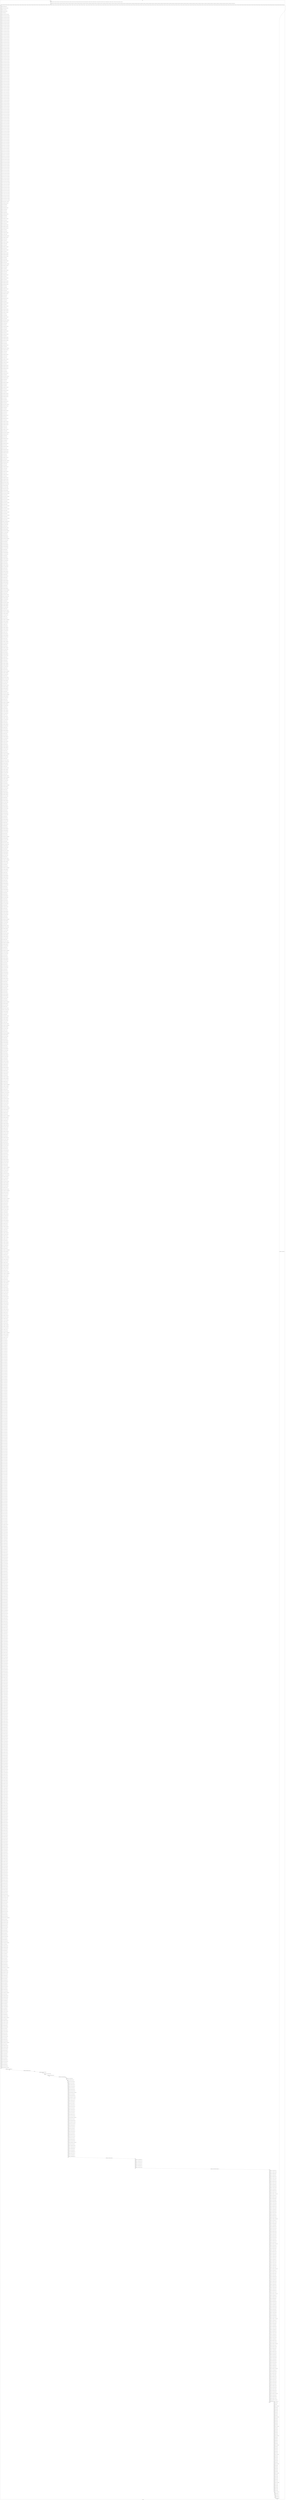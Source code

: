 digraph G {
label="Btor2XCFA";
subgraph cluster_0 {
label="main";
main_init[];
l1[];
l3[];
l4[];
l5[];
l6[];
l7[];
l8[];
l9[];
l10[];
l11[];
l12[];
l13[];
l14[];
l15[];
l16[];
l17[];
l18[];
l19[];
l20[];
l21[];
l22[];
l23[];
l24[];
l25[];
l26[];
l27[];
l28[];
l29[];
l30[];
l31[];
l32[];
l33[];
l34[];
l35[];
l36[];
l37[];
l38[];
l39[];
l40[];
l41[];
l42[];
l43[];
l44[];
l45[];
l46[];
l47[];
l48[];
l49[];
l50[];
l51[];
l52[];
l53[];
l54[];
l55[];
l56[];
l57[];
l58[];
l59[];
l60[];
l61[];
l62[];
l63[];
l64[];
l65[];
l66[];
l67[];
l68[];
l69[];
l70[];
l71[];
l72[];
l73[];
l74[];
l75[];
l76[];
l77[];
l78[];
l79[];
l80[];
l81[];
l82[];
l83[];
l84[];
l85[];
l86[];
l87[];
l88[];
l89[];
l90[];
l91[];
l92[];
l93[];
l94[];
l95[];
l96[];
l97[];
l98[];
l99[];
l100[];
l101[];
l102[];
l103[];
l104[];
l105[];
l106[];
l107[];
l108[];
l109[];
l110[];
l111[];
l112[];
l113[];
l114[];
l115[];
l116[];
l117[];
l118[];
l119[];
l120[];
l121[];
l122[];
l123[];
l124[];
l125[];
l126[];
l127[];
l128[];
l129[];
l130[];
l131[];
l132[];
l133[];
l134[];
l135[];
l136[];
l137[];
l138[];
l139[];
l140[];
l141[];
l142[];
l143[];
l144[];
l145[];
l146[];
l147[];
l148[];
l149[];
l150[];
l151[];
l152[];
l153[];
l154[];
l155[];
l156[];
l157[];
l158[];
l159[];
l160[];
l161[];
l162[];
l163[];
l164[];
l165[];
l166[];
l167[];
l168[];
l169[];
l170[];
l171[];
l172[];
l173[];
l174[];
l175[];
l176[];
l177[];
l178[];
l179[];
l180[];
l181[];
l182[];
l183[];
l184[];
l185[];
l186[];
l187[];
l188[];
l189[];
l190[];
l191[];
l192[];
l193[];
l194[];
l195[];
l196[];
l197[];
l198[];
l199[];
l200[];
l201[];
l202[];
l203[];
l204[];
l205[];
l206[];
l207[];
l208[];
l209[];
l210[];
l211[];
l212[];
l213[];
l214[];
l215[];
l216[];
l217[];
l218[];
l219[];
l220[];
l221[];
l222[];
l223[];
l224[];
l225[];
l226[];
l227[];
l228[];
l229[];
l230[];
l231[];
l232[];
l233[];
l234[];
l235[];
l236[];
l237[];
l238[];
l239[];
l240[];
l241[];
l242[];
l243[];
l244[];
l245[];
l246[];
l247[];
l248[];
l249[];
l250[];
l251[];
l252[];
l253[];
l254[];
l255[];
l256[];
l257[];
l258[];
l259[];
l260[];
l261[];
l262[];
l263[];
l264[];
l265[];
l266[];
l267[];
l268[];
l269[];
l270[];
l271[];
l272[];
l273[];
l274[];
l275[];
l276[];
l277[];
l278[];
l279[];
l280[];
l281[];
l282[];
l283[];
l284[];
l285[];
l286[];
l287[];
l288[];
l289[];
l290[];
l291[];
l292[];
l293[];
l294[];
l295[];
l296[];
l297[];
l298[];
l299[];
l300[];
l301[];
l302[];
l303[];
l304[];
l305[];
l306[];
l307[];
l308[];
l309[];
l310[];
l311[];
l312[];
l313[];
l314[];
l315[];
l316[];
l317[];
l318[];
l319[];
l320[];
l321[];
l322[];
l323[];
l324[];
l325[];
l326[];
l327[];
l328[];
l329[];
l330[];
l331[];
l332[];
l333[];
l334[];
l335[];
l336[];
l337[];
l338[];
l339[];
l340[];
l341[];
l342[];
l343[];
l344[];
l345[];
l346[];
l347[];
l348[];
l349[];
l350[];
l351[];
l352[];
l353[];
l354[];
l355[];
l356[];
l357[];
l358[];
l359[];
l360[];
l361[];
l362[];
l363[];
l364[];
l365[];
l366[];
l367[];
l368[];
l369[];
l370[];
l371[];
l372[];
l373[];
l374[];
l375[];
l376[];
l377[];
l378[];
l379[];
l380[];
l381[];
l382[];
l383[];
l384[];
l385[];
l386[];
l387[];
l388[];
l389[];
l390[];
l391[];
l392[];
l393[];
l394[];
l395[];
l396[];
l397[];
l398[];
l399[];
l400[];
l401[];
l402[];
l403[];
l404[];
l405[];
l406[];
l407[];
l408[];
l409[];
l410[];
l411[];
l412[];
l413[];
l414[];
l415[];
l416[];
l417[];
l418[];
l419[];
l420[];
l421[];
l422[];
l423[];
l424[];
l425[];
l426[];
l427[];
l428[];
l429[];
l430[];
l431[];
l432[];
l433[];
l434[];
l435[];
l436[];
l437[];
l438[];
l439[];
l440[];
l441[];
l442[];
l443[];
l444[];
l445[];
l446[];
l447[];
l448[];
l449[];
l450[];
l451[];
l452[];
l453[];
l454[];
l455[];
l456[];
l457[];
l458[];
l459[];
l460[];
l461[];
l462[];
l463[];
l464[];
l465[];
l466[];
l467[];
l468[];
l469[];
l470[];
l471[];
l472[];
l473[];
l474[];
l475[];
l476[];
l477[];
l478[];
l479[];
l480[];
l481[];
l482[];
l483[];
l484[];
l485[];
l486[];
l487[];
l488[];
l489[];
l490[];
l491[];
l492[];
l493[];
l494[];
l495[];
l496[];
l497[];
l498[];
l499[];
l500[];
l501[];
l502[];
l503[];
l504[];
l505[];
l506[];
l507[];
l508[];
l509[];
l510[];
l511[];
l512[];
l513[];
l514[];
l515[];
l516[];
l517[];
l518[];
l519[];
l520[];
l521[];
l522[];
l523[];
l524[];
l525[];
l526[];
l527[];
l528[];
l529[];
l530[];
l531[];
l532[];
l533[];
l534[];
l535[];
l536[];
l537[];
l538[];
l539[];
l540[];
l541[];
l542[];
l543[];
l544[];
l545[];
l546[];
l547[];
l548[];
l549[];
l550[];
l551[];
l552[];
l553[];
l554[];
l555[];
l556[];
l557[];
l558[];
l559[];
l560[];
l561[];
l562[];
l563[];
l564[];
l565[];
l566[];
l567[];
l568[];
l569[];
l570[];
l571[];
l572[];
l573[];
l574[];
l575[];
l576[];
l577[];
l578[];
l579[];
l580[];
l581[];
l582[];
l583[];
l584[];
l585[];
l586[];
l587[];
l588[];
l589[];
l590[];
l591[];
l592[];
l593[];
l594[];
l595[];
l596[];
l597[];
l598[];
l599[];
l600[];
l601[];
l602[];
l603[];
l604[];
l605[];
l606[];
l607[];
l608[];
l609[];
l610[];
l611[];
l612[];
l613[];
l614[];
l615[];
l616[];
l617[];
l618[];
l619[];
l620[];
l621[];
l622[];
l623[];
l624[];
l625[];
l626[];
l627[];
l628[];
l629[];
l630[];
l631[];
l632[];
l633[];
l634[];
l635[];
l636[];
l637[];
l638[];
l639[];
l640[];
l641[];
l642[];
l643[];
l644[];
l645[];
l646[];
l647[];
l648[];
l649[];
l650[];
l651[];
l652[];
l653[];
l654[];
l655[];
l656[];
l657[];
l658[];
l659[];
l660[];
l661[];
l662[];
l663[];
l664[];
l665[];
l666[];
l667[];
l668[];
l669[];
l670[];
l671[];
l672[];
l673[];
l674[];
l675[];
l676[];
l677[];
l678[];
l679[];
l680[];
l681[];
l682[];
l683[];
l684[];
l685[];
l686[];
l687[];
l688[];
l689[];
l690[];
l691[];
l692[];
l693[];
l694[];
l695[];
l696[];
l697[];
l698[];
l699[];
l700[];
l701[];
l702[];
l703[];
l704[];
l705[];
l706[];
l707[];
l708[];
l709[];
l710[];
l711[];
l712[];
l713[];
l714[];
l715[];
l716[];
l717[];
l718[];
l719[];
l720[];
l721[];
l722[];
l723[];
l724[];
l725[];
l726[];
l727[];
l728[];
l729[];
l730[];
l731[];
l732[];
l733[];
l734[];
l735[];
l736[];
l737[];
l738[];
l739[];
l740[];
l741[];
l742[];
l743[];
l744[];
l745[];
l746[];
l747[];
l748[];
l749[];
l750[];
l751[];
l752[];
l753[];
l754[];
l755[];
l756[];
l757[];
l758[];
l759[];
l760[];
l761[];
l762[];
l763[];
l764[];
l765[];
l766[];
l767[];
l768[];
l769[];
l770[];
l771[];
l772[];
l773[];
l774[];
l775[];
l776[];
l777[];
l778[];
l779[];
l780[];
l781[];
l782[];
l783[];
l784[];
l785[];
l786[];
l787[];
l788[];
l789[];
l790[];
l791[];
l792[];
l793[];
l794[];
l795[];
l796[];
l797[];
l798[];
l799[];
l800[];
l801[];
l802[];
l803[];
l804[];
l805[];
l806[];
l807[];
l808[];
l809[];
l810[];
l811[];
l812[];
l813[];
l814[];
l815[];
l816[];
l817[];
l818[];
l819[];
l820[];
l821[];
l822[];
l823[];
l824[];
l825[];
l826[];
l827[];
l828[];
l829[];
l830[];
l831[];
l832[];
l833[];
l834[];
l835[];
l836[];
l837[];
l838[];
l839[];
l840[];
l841[];
l842[];
l843[];
l844[];
l845[];
l846[];
l847[];
l848[];
l849[];
l850[];
l851[];
l852[];
l853[];
l854[];
l855[];
l856[];
l857[];
l858[];
l859[];
l860[];
l861[];
l862[];
l863[];
l864[];
l865[];
l866[];
l867[];
l868[];
l869[];
l870[];
l871[];
l872[];
l873[];
l874[];
l875[];
l876[];
l877[];
l878[];
l879[];
l880[];
l881[];
l882[];
l883[];
l884[];
l885[];
l886[];
l887[];
l888[];
l889[];
l890[];
l891[];
l892[];
l893[];
l894[];
l895[];
l896[];
l897[];
l898[];
l899[];
l900[];
l901[];
l902[];
l903[];
l904[];
l905[];
l906[];
l907[];
l908[];
l909[];
l910[];
l911[];
l912[];
l913[];
l914[];
l915[];
l916[];
l917[];
l918[];
l919[];
l920[];
l921[];
l922[];
l923[];
l924[];
l925[];
l926[];
l927[];
l928[];
l929[];
l930[];
l931[];
l932[];
l933[];
l934[];
l935[];
l936[];
l937[];
l938[];
l939[];
l940[];
l941[];
l942[];
l943[];
l944[];
l945[];
l946[];
l947[];
l948[];
l949[];
l950[];
l951[];
l952[];
l953[];
l954[];
l955[];
l956[];
l957[];
l958[];
l959[];
l960[];
l961[];
l962[];
l963[];
l964[];
l965[];
l966[];
l967[];
l968[];
l969[];
l970[];
l971[];
l972[];
l973[];
l974[];
l975[];
l976[];
l977[];
l978[];
l979[];
l980[];
l981[];
l982[];
l983[];
l984[];
l985[];
l986[];
l987[];
l988[];
l989[];
l990[];
l991[];
l992[];
l993[];
l994[];
l995[];
l996[];
l997[];
l998[];
l999[];
l1000[];
l1001[];
l1002[];
l1003[];
l1004[];
l1005[];
l1006[];
l1007[];
l1008[];
l1009[];
l1010[];
l1011[];
l1012[];
l1013[];
l1014[];
l1015[];
l1016[];
l1017[];
l1018[];
l1019[];
l1020[];
l1021[];
l1022[];
l1023[];
l1024[];
l1025[];
l1026[];
l1027[];
l1028[];
l1029[];
l1030[];
l1031[];
l1032[];
l1033[];
l1034[];
l1035[];
l1036[];
l1037[];
l1038[];
l1039[];
l1040[];
l1041[];
l1042[];
l1043[];
l1044[];
l1045[];
l1046[];
l1047[];
l1048[];
l1049[];
l1050[];
l1051[];
l1052[];
l1053[];
l1054[];
l1055[];
l1056[];
l1057[];
l1058[];
l1059[];
l1060[];
l1061[];
l1062[];
l1063[];
l1064[];
l1065[];
l1066[];
l1067[];
l1068[];
l1069[];
l1070[];
l1071[];
l1072[];
l1073[];
l1074[];
l1075[];
l1076[];
l1077[];
l1078[];
l1079[];
l1080[];
l1081[];
l1082[];
l1083[];
l1084[];
l1085[];
l1086[];
l1087[];
l1088[];
l1089[];
l1090[];
l1091[];
l1092[];
l1093[];
l1094[];
l1095[];
l1096[];
l1097[];
l1098[];
l1099[];
l1100[];
l1101[];
l1102[];
l1103[];
l1104[];
l1105[];
l1106[];
l1107[];
l1108[];
l1109[];
l1110[];
l1111[];
l1112[];
l1113[];
l1114[];
l1115[];
l1116[];
l1117[];
l1118[];
l1119[];
l1120[];
l1121[];
l1122[];
l1123[];
l1124[];
l1125[];
l1126[];
l1127[];
l1128[];
l1129[];
l1130[];
l1131[];
l1132[];
l1133[];
l1134[];
l1135[];
l1136[];
l1137[];
l1138[];
l1139[];
l1140[];
l1141[];
l1142[];
l1143[];
l1144[];
l1145[];
l1146[];
l1147[];
l1148[];
l1149[];
l1150[];
l1151[];
l1152[];
l1153[];
l1154[];
l1155[];
l1156[];
l1157[];
l1158[];
l1159[];
l1160[];
l1161[];
l1162[];
l1163[];
l1164[];
l1165[];
l1166[];
l1167[];
l1168[];
l1169[];
l1170[];
l1171[];
l1172[];
l1173[];
l1174[];
l1175[];
l1176[];
l1177[];
l1178[];
l1179[];
l1180[];
l1181[];
l1182[];
l1183[];
l1184[];
l1185[];
l1186[];
l1187[];
l1188[];
l1189[];
l1190[];
l1191[];
l1192[];
l1193[];
l1194[];
l1195[];
l1196[];
l1197[];
l1198[];
l1199[];
l1200[];
l1201[];
l1202[];
l1203[];
l1204[];
l1205[];
l1206[];
l1207[];
l1208[];
l1209[];
l1210[];
l1211[];
l1212[];
l1213[];
l1214[];
l1215[];
l1216[];
l1217[];
l1218[];
l1219[];
l1220[];
l1221[];
l1222[];
l1223[];
l1224[];
l1225[];
l1226[];
l1227[];
l1228[];
l1229[];
l1230[];
l1231[];
l1232[];
l1233[];
l1234[];
l1235[];
l1236[];
l1237[];
l1238[];
l1239[];
l1240[];
l1241[];
l1242[];
l1243[];
l1244[];
l1245[];
l1246[];
l1247[];
l1248[];
l1249[];
l1250[];
l1251[];
l1252[];
l1253[];
l1254[];
l1255[];
l1256[];
l1257[];
l1258[];
l1259[];
l1260[];
l1261[];
l1262[];
l1263[];
l1264[];
l1265[];
l1266[];
l1267[];
l1268[];
l1269[];
l1270[];
l1271[];
l1272[];
l1273[];
l1274[];
l1275[];
l1276[];
l1277[];
l1278[];
l1279[];
l1280[];
l1281[];
l1282[];
l1283[];
l1284[];
l1285[];
l1286[];
l1287[];
l1288[];
l1289[];
l1290[];
l1291[];
l1292[];
l1293[];
l1294[];
l1295[];
l1296[];
l1297[];
l1298[];
l1299[];
l1300[];
l1301[];
l1302[];
l1303[];
l1304[];
l1305[];
l1306[];
l1307[];
l1308[];
l1309[];
l1310[];
l1311[];
l1312[];
l1313[];
l1314[];
l1315[];
l1316[];
l1317[];
l1318[];
l1319[];
l1320[];
l1321[];
l1322[];
l1323[];
l1324[];
l1325[];
l1326[];
l1327[];
l1328[];
l1329[];
l1330[];
l1331[];
l1332[];
l1333[];
l1334[];
l1335[];
l1336[];
l1337[];
l1338[];
l1339[];
l1340[];
l1341[];
l1342[];
l1343[];
l1344[];
l1345[];
l1346[];
l1347[];
l1348[];
l1349[];
l1350[];
l1351[];
l1352[];
l1353[];
l1354[];
l1355[];
l1356[];
l1357[];
l1358[];
l1359[];
l1360[];
l1361[];
l1362[];
l1363[];
l1364[];
l1365[];
l1366[];
l1367[];
l1368[];
l1369[];
l1370[];
l1371[];
l1372[];
l1373[];
l1374[];
l1375[];
l1376[];
l1377[];
l1378[];
l1379[];
l1380[];
l1381[];
l1382[];
l1383[];
l1384[];
l1385[];
l1386[];
l1387[];
l1388[];
l1389[];
l1390[];
l1391[];
l1392[];
l1393[];
l1394[];
l1395[];
l1396[];
l1397[];
l1398[];
l1399[];
l1400[];
l1401[];
l1402[];
l1403[];
l1404[];
l1405[];
l1406[];
l1407[];
l1408[];
l1409[];
l1410[];
l1411[];
l1412[];
l1413[];
l1414[];
l1415[];
l1416[];
l1417[];
l1418[];
l1419[];
l1420[];
l1421[];
l1422[];
l1423[];
l1424[];
l1425[];
l1426[];
l1427[];
l1428[];
l1429[];
l1430[];
l1431[];
l1432[];
l1433[];
l1434[];
l1435[];
l1436[];
l1437[];
l1438[];
l1439[];
l1440[];
l1441[];
l1442[];
l1443[];
l1444[];
l1445[];
l1446[];
l1447[];
l1448[];
l1449[];
l1450[];
l1451[];
l1452[];
l1453[];
l1454[];
l1455[];
l1456[];
l1457[];
l1458[];
l1459[];
l1460[];
l1461[];
l1462[];
l1463[];
l1464[];
l1465[];
l1466[];
l1467[];
l1468[];
l1469[];
l1470[];
l1471[];
l1472[];
l1473[];
l1474[];
l1475[];
l1476[];
l1477[];
l1478[];
l1479[];
l1480[];
l1481[];
l1482[];
l1483[];
l1484[];
l1485[];
l1486[];
l1487[];
l1488[];
l1489[];
l1490[];
l1491[];
l1492[];
l1493[];
l1494[];
l1495[];
l1496[];
l1497[];
l1498[];
l1499[];
l1500[];
l1501[];
l1502[];
l1503[];
l1504[];
l1505[];
l1506[];
l1507[];
l1508[];
l1509[];
l1510[];
l1511[];
l1512[];
l1513[];
l1514[];
l1515[];
l1516[];
l1517[];
l1518[];
l1519[];
l1520[];
l1521[];
l1522[];
l1523[];
l1524[];
l1525[];
l1526[];
l1527[];
l1528[];
l1529[];
l1530[];
l1531[];
l1532[];
l1533[];
l1534[];
l1535[];
l1536[];
l1537[];
l1538[];
l1539[];
main_error[];
l1540[];
l1541[];
l1542[];
l1543[];
l1544[];
l1545[];
l1546[];
l1547[];
l1548[];
l1549[];
l1550[];
l1551[];
l1552[];
l1553[];
l1554[];
l1555[];
l1556[];
l1557[];
l1558[];
l1559[];
l1560[];
l1561[];
l1562[];
l1563[];
l1564[];
l1565[];
l1566[];
l1567[];
l1568[];
l1569[];
l1570[];
l1571[];
l1572[];
l1573[];
l1574[];
l1575[];
l1576[];
l1577[];
l1578[];
l1579[];
l1580[];
l1581[];
l1582[];
l1583[];
l1584[];
l1585[];
l1586[];
l1587[];
l1588[];
l1589[];
l1590[];
l1591[];
l1592[];
l1593[];
l1594[];
l1595[];
l1596[];
l1597[];
l1598[];
l1599[];
l1600[];
l1601[];
l1602[];
main_init -> l1 [label="[(assign const_5 #b00000000),(assign const_8 #b0),(assign const_137 #b00000000),(assign const_150 #b00000000000000000000000000000001),(assign const_151 #b000000000000000000000000),(assign const_630 #b00000000000000000000000000000000),(assign const_698 #b00000001),(assign const_752 #b00000010),(assign const_806 #b00000011),(assign const_860 #b00000100),(assign const_914 #b00000101),(assign const_968 #b00000110),(assign const_1022 #b00000111),(assign const_1076 #b00001000),(assign const_1130 #b00001001)] "];
l3 -> l4 [label="[(havoc input_136),(havoc input_138),(havoc input_139),(havoc input_140),(havoc input_141),(havoc input_142),(havoc input_143),(havoc input_144),(havoc input_145),(havoc input_146),(havoc input_147),(havoc input_148),(havoc input_149),(havoc input_155),(havoc input_156),(havoc input_157),(havoc input_158),(havoc input_159),(havoc input_160),(havoc input_161),(havoc input_162),(havoc input_163),(havoc input_164),(havoc input_165),(havoc input_166),(havoc input_167),(havoc input_168),(havoc input_169),(havoc input_170),(havoc input_171),(havoc input_172),(havoc input_173),(havoc input_174),(havoc input_175),(havoc input_176),(havoc input_177),(havoc input_178),(havoc input_179),(havoc input_180),(havoc input_181),(havoc input_182),(havoc input_183),(havoc input_184),(havoc input_185),(havoc input_186),(havoc input_187),(havoc input_188),(havoc input_189),(havoc input_190),(havoc input_191),(havoc input_192),(havoc input_193),(havoc input_194),(havoc input_195),(havoc input_196),(havoc input_197),(havoc input_198),(havoc input_199),(havoc input_200),(havoc input_201),(havoc input_202),(havoc input_203),(havoc input_204),(havoc input_205),(havoc input_206),(havoc input_207),(havoc input_208),(havoc input_209),(havoc input_210),(havoc input_211),(havoc input_212),(havoc input_213),(havoc input_214),(havoc input_215),(havoc input_216),(havoc input_217),(havoc input_218),(havoc input_219),(havoc input_220),(havoc input_221),(havoc input_222),(havoc input_223),(havoc input_224),(havoc input_225),(havoc input_226),(havoc input_227),(havoc input_228),(havoc input_229),(havoc input_230),(havoc input_231),(havoc input_232),(havoc input_233),(havoc input_234),(havoc input_235),(havoc input_236),(havoc input_237),(havoc input_238),(havoc input_239),(havoc input_240),(havoc input_241),(havoc input_242),(havoc input_243),(havoc input_244),(havoc input_245),(havoc input_246),(havoc input_247),(havoc input_248),(havoc input_249),(havoc input_250),(havoc input_251),(havoc input_252),(havoc input_253),(havoc input_254),(havoc input_255),(havoc input_256),(havoc input_257),(havoc input_258),(havoc input_259),(havoc input_260),(havoc input_261)] "];
l4 -> l5 [label="[(assign binary_133 (bvand state_15 state_23))] "];
l5 -> l6 [label="[(assign binary_134 (bvand (bvnot state_131) binary_133))] "];
l6 -> l7 [label="[(assign binary_152 (++ const_151 state_6))] "];
l7 -> l8 [label="[(assign binary_153 (bvadd const_150 binary_152))] "];
l8 -> l9 [label="[(assign slice_154 (extract binary_153 0 8))] "];
l9 -> l10 [label="[(assign ternary_262 (ite (= input_261 #b1) slice_154 state_6))] "];
l10 -> l11 [label="[(assign ternary_263 (ite (= input_260 #b1) slice_154 ternary_262))] "];
l11 -> l12 [label="[(assign ternary_264 (ite (= input_259 #b1) slice_154 ternary_263))] "];
l12 -> l13 [label="[(assign ternary_265 (ite (= input_258 #b1) slice_154 ternary_264))] "];
l13 -> l14 [label="[(assign ternary_266 (ite (= input_257 #b1) slice_154 ternary_265))] "];
l14 -> l15 [label="[(assign ternary_267 (ite (= input_256 #b1) slice_154 ternary_266))] "];
l15 -> l16 [label="[(assign ternary_268 (ite (= input_255 #b1) slice_154 ternary_267))] "];
l16 -> l17 [label="[(assign ternary_269 (ite (= input_254 #b1) slice_154 ternary_268))] "];
l17 -> l18 [label="[(assign ternary_270 (ite (= input_253 #b1) slice_154 ternary_269))] "];
l18 -> l19 [label="[(assign ternary_271 (ite (= input_252 #b1) slice_154 ternary_270))] "];
l19 -> l20 [label="[(assign ternary_272 (ite (= input_251 #b1) slice_154 ternary_271))] "];
l20 -> l21 [label="[(assign ternary_273 (ite (= input_250 #b1) slice_154 ternary_272))] "];
l21 -> l22 [label="[(assign ternary_274 (ite (= input_249 #b1) slice_154 ternary_273))] "];
l22 -> l23 [label="[(assign ternary_275 (ite (= input_248 #b1) slice_154 ternary_274))] "];
l23 -> l24 [label="[(assign ternary_276 (ite (= input_247 #b1) slice_154 ternary_275))] "];
l24 -> l25 [label="[(assign ternary_277 (ite (= input_246 #b1) slice_154 ternary_276))] "];
l25 -> l26 [label="[(assign ternary_278 (ite (= input_245 #b1) slice_154 ternary_277))] "];
l26 -> l27 [label="[(assign ternary_279 (ite (= input_244 #b1) slice_154 ternary_278))] "];
l27 -> l28 [label="[(assign ternary_280 (ite (= input_243 #b1) slice_154 ternary_279))] "];
l28 -> l29 [label="[(assign ternary_281 (ite (= input_242 #b1) slice_154 ternary_280))] "];
l29 -> l30 [label="[(assign ternary_282 (ite (= input_241 #b1) slice_154 ternary_281))] "];
l30 -> l31 [label="[(assign ternary_283 (ite (= input_240 #b1) slice_154 ternary_282))] "];
l31 -> l32 [label="[(assign ternary_284 (ite (= input_239 #b1) slice_154 ternary_283))] "];
l32 -> l33 [label="[(assign ternary_285 (ite (= input_238 #b1) slice_154 ternary_284))] "];
l33 -> l34 [label="[(assign ternary_286 (ite (= input_237 #b1) slice_154 ternary_285))] "];
l34 -> l35 [label="[(assign ternary_287 (ite (= input_236 #b1) slice_154 ternary_286))] "];
l35 -> l36 [label="[(assign ternary_288 (ite (= input_235 #b1) slice_154 ternary_287))] "];
l36 -> l37 [label="[(assign ternary_289 (ite (= input_234 #b1) slice_154 ternary_288))] "];
l37 -> l38 [label="[(assign ternary_290 (ite (= input_233 #b1) slice_154 ternary_289))] "];
l38 -> l39 [label="[(assign ternary_291 (ite (= input_232 #b1) slice_154 ternary_290))] "];
l39 -> l40 [label="[(assign ternary_292 (ite (= input_231 #b1) slice_154 ternary_291))] "];
l40 -> l41 [label="[(assign ternary_293 (ite (= input_230 #b1) slice_154 ternary_292))] "];
l41 -> l42 [label="[(assign ternary_294 (ite (= input_229 #b1) slice_154 ternary_293))] "];
l42 -> l43 [label="[(assign ternary_295 (ite (= input_228 #b1) slice_154 ternary_294))] "];
l43 -> l44 [label="[(assign ternary_296 (ite (= input_227 #b1) slice_154 ternary_295))] "];
l44 -> l45 [label="[(assign ternary_297 (ite (= input_226 #b1) slice_154 ternary_296))] "];
l45 -> l46 [label="[(assign ternary_298 (ite (= input_225 #b1) slice_154 ternary_297))] "];
l46 -> l47 [label="[(assign ternary_299 (ite (= input_224 #b1) slice_154 ternary_298))] "];
l47 -> l48 [label="[(assign ternary_300 (ite (= input_223 #b1) slice_154 ternary_299))] "];
l48 -> l49 [label="[(assign ternary_301 (ite (= input_222 #b1) slice_154 ternary_300))] "];
l49 -> l50 [label="[(assign ternary_302 (ite (= input_221 #b1) slice_154 ternary_301))] "];
l50 -> l51 [label="[(assign ternary_303 (ite (= input_220 #b1) slice_154 ternary_302))] "];
l51 -> l52 [label="[(assign ternary_304 (ite (= input_219 #b1) slice_154 ternary_303))] "];
l52 -> l53 [label="[(assign ternary_305 (ite (= input_218 #b1) slice_154 ternary_304))] "];
l53 -> l54 [label="[(assign ternary_306 (ite (= input_217 #b1) slice_154 ternary_305))] "];
l54 -> l55 [label="[(assign ternary_307 (ite (= input_216 #b1) slice_154 ternary_306))] "];
l55 -> l56 [label="[(assign ternary_308 (ite (= input_215 #b1) slice_154 ternary_307))] "];
l56 -> l57 [label="[(assign ternary_309 (ite (= input_214 #b1) slice_154 ternary_308))] "];
l57 -> l58 [label="[(assign ternary_310 (ite (= input_213 #b1) slice_154 ternary_309))] "];
l58 -> l59 [label="[(assign ternary_311 (ite (= input_212 #b1) slice_154 ternary_310))] "];
l59 -> l60 [label="[(assign ternary_312 (ite (= input_211 #b1) slice_154 ternary_311))] "];
l60 -> l61 [label="[(assign ternary_313 (ite (= input_210 #b1) slice_154 ternary_312))] "];
l61 -> l62 [label="[(assign ternary_314 (ite (= input_209 #b1) slice_154 ternary_313))] "];
l62 -> l63 [label="[(assign ternary_315 (ite (= input_208 #b1) slice_154 ternary_314))] "];
l63 -> l64 [label="[(assign ternary_316 (ite (= input_207 #b1) slice_154 ternary_315))] "];
l64 -> l65 [label="[(assign ternary_317 (ite (= input_206 #b1) slice_154 ternary_316))] "];
l65 -> l66 [label="[(assign ternary_318 (ite (= input_205 #b1) slice_154 ternary_317))] "];
l66 -> l67 [label="[(assign ternary_319 (ite (= input_204 #b1) slice_154 ternary_318))] "];
l67 -> l68 [label="[(assign ternary_320 (ite (= input_203 #b1) slice_154 ternary_319))] "];
l68 -> l69 [label="[(assign ternary_321 (ite (= input_202 #b1) slice_154 ternary_320))] "];
l69 -> l70 [label="[(assign ternary_322 (ite (= input_201 #b1) slice_154 ternary_321))] "];
l70 -> l71 [label="[(assign ternary_323 (ite (= input_200 #b1) slice_154 ternary_322))] "];
l71 -> l72 [label="[(assign ternary_324 (ite (= input_199 #b1) slice_154 ternary_323))] "];
l72 -> l73 [label="[(assign ternary_325 (ite (= input_198 #b1) slice_154 ternary_324))] "];
l73 -> l74 [label="[(assign ternary_326 (ite (= input_197 #b1) slice_154 ternary_325))] "];
l74 -> l75 [label="[(assign ternary_327 (ite (= input_196 #b1) slice_154 ternary_326))] "];
l75 -> l76 [label="[(assign ternary_328 (ite (= input_195 #b1) slice_154 ternary_327))] "];
l76 -> l77 [label="[(assign ternary_329 (ite (= input_194 #b1) slice_154 ternary_328))] "];
l77 -> l78 [label="[(assign ternary_330 (ite (= input_193 #b1) slice_154 ternary_329))] "];
l78 -> l79 [label="[(assign ternary_331 (ite (= input_192 #b1) slice_154 ternary_330))] "];
l79 -> l80 [label="[(assign ternary_332 (ite (= input_191 #b1) slice_154 ternary_331))] "];
l80 -> l81 [label="[(assign ternary_333 (ite (= input_190 #b1) slice_154 ternary_332))] "];
l81 -> l82 [label="[(assign ternary_334 (ite (= input_189 #b1) slice_154 ternary_333))] "];
l82 -> l83 [label="[(assign ternary_335 (ite (= input_188 #b1) slice_154 ternary_334))] "];
l83 -> l84 [label="[(assign ternary_336 (ite (= input_187 #b1) slice_154 ternary_335))] "];
l84 -> l85 [label="[(assign ternary_337 (ite (= input_186 #b1) slice_154 ternary_336))] "];
l85 -> l86 [label="[(assign ternary_338 (ite (= input_185 #b1) slice_154 ternary_337))] "];
l86 -> l87 [label="[(assign ternary_339 (ite (= input_184 #b1) slice_154 ternary_338))] "];
l87 -> l88 [label="[(assign ternary_340 (ite (= input_183 #b1) slice_154 ternary_339))] "];
l88 -> l89 [label="[(assign ternary_341 (ite (= input_182 #b1) slice_154 ternary_340))] "];
l89 -> l90 [label="[(assign ternary_342 (ite (= input_181 #b1) slice_154 ternary_341))] "];
l90 -> l91 [label="[(assign ternary_343 (ite (= input_180 #b1) slice_154 ternary_342))] "];
l91 -> l92 [label="[(assign ternary_344 (ite (= input_179 #b1) slice_154 ternary_343))] "];
l92 -> l93 [label="[(assign ternary_345 (ite (= input_178 #b1) slice_154 ternary_344))] "];
l93 -> l94 [label="[(assign ternary_346 (ite (= input_177 #b1) slice_154 ternary_345))] "];
l94 -> l95 [label="[(assign ternary_347 (ite (= input_176 #b1) slice_154 ternary_346))] "];
l95 -> l96 [label="[(assign ternary_348 (ite (= input_175 #b1) slice_154 ternary_347))] "];
l96 -> l97 [label="[(assign ternary_349 (ite (= input_174 #b1) slice_154 ternary_348))] "];
l97 -> l98 [label="[(assign ternary_350 (ite (= input_173 #b1) slice_154 ternary_349))] "];
l98 -> l99 [label="[(assign ternary_351 (ite (= input_172 #b1) slice_154 ternary_350))] "];
l99 -> l100 [label="[(assign ternary_352 (ite (= input_171 #b1) slice_154 ternary_351))] "];
l100 -> l101 [label="[(assign ternary_353 (ite (= input_170 #b1) slice_154 ternary_352))] "];
l101 -> l102 [label="[(assign ternary_354 (ite (= input_169 #b1) slice_154 ternary_353))] "];
l102 -> l103 [label="[(assign ternary_355 (ite (= input_168 #b1) slice_154 ternary_354))] "];
l103 -> l104 [label="[(assign ternary_356 (ite (= input_167 #b1) slice_154 ternary_355))] "];
l104 -> l105 [label="[(assign ternary_357 (ite (= input_166 #b1) slice_154 ternary_356))] "];
l105 -> l106 [label="[(assign ternary_358 (ite (= input_165 #b1) slice_154 ternary_357))] "];
l106 -> l107 [label="[(assign ternary_359 (ite (= input_164 #b1) slice_154 ternary_358))] "];
l107 -> l108 [label="[(assign ternary_360 (ite (= input_163 #b1) slice_154 ternary_359))] "];
l108 -> l109 [label="[(assign ternary_361 (ite (= input_162 #b1) slice_154 ternary_360))] "];
l109 -> l110 [label="[(assign ternary_362 (ite (= input_161 #b1) slice_154 ternary_361))] "];
l110 -> l111 [label="[(assign ternary_363 (ite (= input_160 #b1) slice_154 ternary_362))] "];
l111 -> l112 [label="[(assign ternary_364 (ite (= input_159 #b1) slice_154 ternary_363))] "];
l112 -> l113 [label="[(assign ternary_365 (ite (= input_158 #b1) slice_154 ternary_364))] "];
l113 -> l114 [label="[(assign ternary_366 (ite (= input_157 #b1) slice_154 ternary_365))] "];
l114 -> l115 [label="[(assign ternary_367 (ite (= input_156 #b1) slice_154 ternary_366))] "];
l115 -> l116 [label="[(assign ternary_368 (ite (= input_155 #b1) slice_154 ternary_367))] "];
l116 -> l117 [label="[(assign ternary_369 (ite (= input_149 #b1) slice_154 ternary_368))] "];
l117 -> l118 [label="[(assign ternary_370 (ite (= input_148 #b1) const_137 ternary_369))] "];
l118 -> l119 [label="[(assign ternary_371 (ite (= input_147 #b1) const_137 ternary_370))] "];
l119 -> l120 [label="[(assign ternary_372 (ite (= input_146 #b1) const_137 ternary_371))] "];
l120 -> l121 [label="[(assign ternary_373 (ite (= input_145 #b1) const_137 ternary_372))] "];
l121 -> l122 [label="[(assign ternary_374 (ite (= input_144 #b1) const_137 ternary_373))] "];
l122 -> l123 [label="[(assign ternary_375 (ite (= input_143 #b1) const_137 ternary_374))] "];
l123 -> l124 [label="[(assign ternary_376 (ite (= input_142 #b1) const_137 ternary_375))] "];
l124 -> l125 [label="[(assign ternary_377 (ite (= input_141 #b1) const_137 ternary_376))] "];
l125 -> l126 [label="[(assign ternary_378 (ite (= input_140 #b1) const_137 ternary_377))] "];
l126 -> l127 [label="[(assign ternary_379 (ite (= input_139 #b1) const_137 ternary_378))] "];
l127 -> l128 [label="[(assign ternary_380 (ite (= input_138 #b1) const_137 ternary_379))] "];
l128 -> l129 [label="[(assign ternary_381 (ite (= input_136 #b1) const_137 ternary_380))] "];
l129 -> l130 [label="[(assign binary_384 (bvand (bvnot state_11) (bvnot input_260)))] "];
l130 -> l131 [label="[(assign binary_385 (bvand binary_384 (bvnot input_259)))] "];
l131 -> l132 [label="[(assign binary_386 (bvor binary_385 input_252))] "];
l132 -> l133 [label="[(assign binary_388 (bvor state_13 input_259))] "];
l133 -> l134 [label="[(assign binary_389 (bvand binary_388 (bvnot input_257)))] "];
l134 -> l135 [label="[(assign binary_390 (bvor binary_389 input_250))] "];
l135 -> l136 [label="[(assign binary_392 (bvor state_15 input_260))] "];
l136 -> l137 [label="[(assign binary_393 (bvor binary_392 input_257))] "];
l137 -> l138 [label="[(assign binary_394 (bvand binary_393 (bvnot input_256)))] "];
l138 -> l139 [label="[(assign binary_395 (bvor binary_394 input_251))] "];
l139 -> l140 [label="[(assign binary_397 (bvor state_17 input_256))] "];
l140 -> l141 [label="[(assign binary_398 (bvand binary_397 (bvnot input_255)))] "];
l141 -> l142 [label="[(assign binary_400 (bvor state_19 input_255))] "];
l142 -> l143 [label="[(assign binary_401 (bvand binary_400 (bvnot input_254)))] "];
l143 -> l144 [label="[(assign binary_403 (bvor state_21 input_254))] "];
l144 -> l145 [label="[(assign binary_404 (bvand binary_403 (bvnot input_252)))] "];
l145 -> l146 [label="[(assign binary_405 (bvand binary_404 (bvnot input_251)))] "];
l146 -> l147 [label="[(assign binary_406 (bvand binary_405 (bvnot input_250)))] "];
l147 -> l148 [label="[(assign binary_408 (bvor state_23 input_248))] "];
l148 -> l149 [label="[(assign binary_409 (bvor binary_408 input_245))] "];
l149 -> l150 [label="[(assign binary_410 (bvand binary_409 (bvnot input_244)))] "];
l150 -> l151 [label="[(assign binary_411 (bvor binary_410 input_239))] "];
l151 -> l152 [label="[(assign binary_413 (bvand (bvnot state_25) (bvnot input_248)))] "];
l152 -> l153 [label="[(assign binary_414 (bvand binary_413 (bvnot input_247)))] "];
l153 -> l154 [label="[(assign binary_415 (bvor binary_414 input_240))] "];
l154 -> l155 [label="[(assign binary_417 (bvor state_27 input_247))] "];
l155 -> l156 [label="[(assign binary_418 (bvand binary_417 (bvnot input_245)))] "];
l156 -> l157 [label="[(assign binary_419 (bvor binary_418 input_238))] "];
l157 -> l158 [label="[(assign binary_421 (bvor state_29 input_244))] "];
l158 -> l159 [label="[(assign binary_422 (bvand binary_421 (bvnot input_243)))] "];
l159 -> l160 [label="[(assign binary_424 (bvor state_31 input_243))] "];
l160 -> l161 [label="[(assign binary_425 (bvand binary_424 (bvnot input_242)))] "];
l161 -> l162 [label="[(assign binary_427 (bvor state_33 input_242))] "];
l162 -> l163 [label="[(assign binary_428 (bvand binary_427 (bvnot input_240)))] "];
l163 -> l164 [label="[(assign binary_429 (bvand binary_428 (bvnot input_239)))] "];
l164 -> l165 [label="[(assign binary_430 (bvand binary_429 (bvnot input_238)))] "];
l165 -> l166 [label="[(assign binary_432 (bvor state_35 input_236))] "];
l166 -> l167 [label="[(assign binary_433 (bvor binary_432 input_233))] "];
l167 -> l168 [label="[(assign binary_434 (bvand binary_433 (bvnot input_232)))] "];
l168 -> l169 [label="[(assign binary_435 (bvor binary_434 input_227))] "];
l169 -> l170 [label="[(assign binary_437 (bvand (bvnot state_37) (bvnot input_236)))] "];
l170 -> l171 [label="[(assign binary_438 (bvand binary_437 (bvnot input_235)))] "];
l171 -> l172 [label="[(assign binary_439 (bvor binary_438 input_228))] "];
l172 -> l173 [label="[(assign binary_441 (bvor state_39 input_235))] "];
l173 -> l174 [label="[(assign binary_442 (bvand binary_441 (bvnot input_233)))] "];
l174 -> l175 [label="[(assign binary_443 (bvor binary_442 input_226))] "];
l175 -> l176 [label="[(assign binary_445 (bvor state_41 input_232))] "];
l176 -> l177 [label="[(assign binary_446 (bvand binary_445 (bvnot input_231)))] "];
l177 -> l178 [label="[(assign binary_448 (bvor state_43 input_231))] "];
l178 -> l179 [label="[(assign binary_449 (bvand binary_448 (bvnot input_230)))] "];
l179 -> l180 [label="[(assign binary_451 (bvor state_45 input_230))] "];
l180 -> l181 [label="[(assign binary_452 (bvand binary_451 (bvnot input_228)))] "];
l181 -> l182 [label="[(assign binary_453 (bvand binary_452 (bvnot input_227)))] "];
l182 -> l183 [label="[(assign binary_454 (bvand binary_453 (bvnot input_226)))] "];
l183 -> l184 [label="[(assign binary_456 (bvor state_47 input_224))] "];
l184 -> l185 [label="[(assign binary_457 (bvor binary_456 input_221))] "];
l185 -> l186 [label="[(assign binary_458 (bvand binary_457 (bvnot input_220)))] "];
l186 -> l187 [label="[(assign binary_459 (bvor binary_458 input_215))] "];
l187 -> l188 [label="[(assign binary_461 (bvand (bvnot state_49) (bvnot input_224)))] "];
l188 -> l189 [label="[(assign binary_462 (bvand binary_461 (bvnot input_223)))] "];
l189 -> l190 [label="[(assign binary_463 (bvor binary_462 input_216))] "];
l190 -> l191 [label="[(assign binary_465 (bvor state_51 input_223))] "];
l191 -> l192 [label="[(assign binary_466 (bvand binary_465 (bvnot input_221)))] "];
l192 -> l193 [label="[(assign binary_467 (bvor binary_466 input_214))] "];
l193 -> l194 [label="[(assign binary_469 (bvor state_53 input_220))] "];
l194 -> l195 [label="[(assign binary_470 (bvand binary_469 (bvnot input_219)))] "];
l195 -> l196 [label="[(assign binary_472 (bvor state_55 input_219))] "];
l196 -> l197 [label="[(assign binary_473 (bvand binary_472 (bvnot input_218)))] "];
l197 -> l198 [label="[(assign binary_475 (bvor state_57 input_218))] "];
l198 -> l199 [label="[(assign binary_476 (bvand binary_475 (bvnot input_216)))] "];
l199 -> l200 [label="[(assign binary_477 (bvand binary_476 (bvnot input_215)))] "];
l200 -> l201 [label="[(assign binary_478 (bvand binary_477 (bvnot input_214)))] "];
l201 -> l202 [label="[(assign binary_480 (bvor state_59 input_212))] "];
l202 -> l203 [label="[(assign binary_481 (bvor binary_480 input_209))] "];
l203 -> l204 [label="[(assign binary_482 (bvand binary_481 (bvnot input_208)))] "];
l204 -> l205 [label="[(assign binary_483 (bvor binary_482 input_203))] "];
l205 -> l206 [label="[(assign binary_485 (bvand (bvnot state_61) (bvnot input_212)))] "];
l206 -> l207 [label="[(assign binary_486 (bvand binary_485 (bvnot input_211)))] "];
l207 -> l208 [label="[(assign binary_487 (bvor binary_486 input_204))] "];
l208 -> l209 [label="[(assign binary_489 (bvor state_63 input_211))] "];
l209 -> l210 [label="[(assign binary_490 (bvand binary_489 (bvnot input_209)))] "];
l210 -> l211 [label="[(assign binary_491 (bvor binary_490 input_202))] "];
l211 -> l212 [label="[(assign binary_493 (bvor state_65 input_208))] "];
l212 -> l213 [label="[(assign binary_494 (bvand binary_493 (bvnot input_207)))] "];
l213 -> l214 [label="[(assign binary_496 (bvor state_67 input_207))] "];
l214 -> l215 [label="[(assign binary_497 (bvand binary_496 (bvnot input_206)))] "];
l215 -> l216 [label="[(assign binary_499 (bvor state_69 input_206))] "];
l216 -> l217 [label="[(assign binary_500 (bvand binary_499 (bvnot input_204)))] "];
l217 -> l218 [label="[(assign binary_501 (bvand binary_500 (bvnot input_203)))] "];
l218 -> l219 [label="[(assign binary_502 (bvand binary_501 (bvnot input_202)))] "];
l219 -> l220 [label="[(assign binary_504 (bvor state_71 input_200))] "];
l220 -> l221 [label="[(assign binary_505 (bvor binary_504 input_197))] "];
l221 -> l222 [label="[(assign binary_506 (bvand binary_505 (bvnot input_196)))] "];
l222 -> l223 [label="[(assign binary_507 (bvor binary_506 input_191))] "];
l223 -> l224 [label="[(assign binary_509 (bvand (bvnot state_73) (bvnot input_200)))] "];
l224 -> l225 [label="[(assign binary_510 (bvand binary_509 (bvnot input_199)))] "];
l225 -> l226 [label="[(assign binary_511 (bvor binary_510 input_192))] "];
l226 -> l227 [label="[(assign binary_513 (bvor state_75 input_199))] "];
l227 -> l228 [label="[(assign binary_514 (bvand binary_513 (bvnot input_197)))] "];
l228 -> l229 [label="[(assign binary_515 (bvor binary_514 input_190))] "];
l229 -> l230 [label="[(assign binary_517 (bvor state_77 input_196))] "];
l230 -> l231 [label="[(assign binary_518 (bvand binary_517 (bvnot input_195)))] "];
l231 -> l232 [label="[(assign binary_520 (bvor state_79 input_195))] "];
l232 -> l233 [label="[(assign binary_521 (bvand binary_520 (bvnot input_194)))] "];
l233 -> l234 [label="[(assign binary_523 (bvor state_81 input_194))] "];
l234 -> l235 [label="[(assign binary_524 (bvand binary_523 (bvnot input_192)))] "];
l235 -> l236 [label="[(assign binary_525 (bvand binary_524 (bvnot input_191)))] "];
l236 -> l237 [label="[(assign binary_526 (bvand binary_525 (bvnot input_190)))] "];
l237 -> l238 [label="[(assign binary_528 (bvor state_83 input_188))] "];
l238 -> l239 [label="[(assign binary_529 (bvor binary_528 input_185))] "];
l239 -> l240 [label="[(assign binary_530 (bvand binary_529 (bvnot input_184)))] "];
l240 -> l241 [label="[(assign binary_531 (bvor binary_530 input_179))] "];
l241 -> l242 [label="[(assign binary_533 (bvand (bvnot state_85) (bvnot input_188)))] "];
l242 -> l243 [label="[(assign binary_534 (bvand binary_533 (bvnot input_187)))] "];
l243 -> l244 [label="[(assign binary_535 (bvor binary_534 input_180))] "];
l244 -> l245 [label="[(assign binary_537 (bvor state_87 input_187))] "];
l245 -> l246 [label="[(assign binary_538 (bvand binary_537 (bvnot input_185)))] "];
l246 -> l247 [label="[(assign binary_539 (bvor binary_538 input_178))] "];
l247 -> l248 [label="[(assign binary_541 (bvor state_89 input_184))] "];
l248 -> l249 [label="[(assign binary_542 (bvand binary_541 (bvnot input_183)))] "];
l249 -> l250 [label="[(assign binary_544 (bvor state_91 input_183))] "];
l250 -> l251 [label="[(assign binary_545 (bvand binary_544 (bvnot input_182)))] "];
l251 -> l252 [label="[(assign binary_547 (bvor state_93 input_182))] "];
l252 -> l253 [label="[(assign binary_548 (bvand binary_547 (bvnot input_180)))] "];
l253 -> l254 [label="[(assign binary_549 (bvand binary_548 (bvnot input_179)))] "];
l254 -> l255 [label="[(assign binary_550 (bvand binary_549 (bvnot input_178)))] "];
l255 -> l256 [label="[(assign binary_552 (bvor state_95 input_176))] "];
l256 -> l257 [label="[(assign binary_553 (bvor binary_552 input_173))] "];
l257 -> l258 [label="[(assign binary_554 (bvand binary_553 (bvnot input_172)))] "];
l258 -> l259 [label="[(assign binary_555 (bvor binary_554 input_167))] "];
l259 -> l260 [label="[(assign binary_557 (bvand (bvnot state_97) (bvnot input_176)))] "];
l260 -> l261 [label="[(assign binary_558 (bvand binary_557 (bvnot input_175)))] "];
l261 -> l262 [label="[(assign binary_559 (bvor binary_558 input_168))] "];
l262 -> l263 [label="[(assign binary_561 (bvor state_99 input_175))] "];
l263 -> l264 [label="[(assign binary_562 (bvand binary_561 (bvnot input_173)))] "];
l264 -> l265 [label="[(assign binary_563 (bvor binary_562 input_166))] "];
l265 -> l266 [label="[(assign binary_565 (bvor state_101 input_172))] "];
l266 -> l267 [label="[(assign binary_566 (bvand binary_565 (bvnot input_171)))] "];
l267 -> l268 [label="[(assign binary_568 (bvor state_103 input_171))] "];
l268 -> l269 [label="[(assign binary_569 (bvand binary_568 (bvnot input_170)))] "];
l269 -> l270 [label="[(assign binary_571 (bvor state_105 input_170))] "];
l270 -> l271 [label="[(assign binary_572 (bvand binary_571 (bvnot input_168)))] "];
l271 -> l272 [label="[(assign binary_573 (bvand binary_572 (bvnot input_167)))] "];
l272 -> l273 [label="[(assign binary_574 (bvand binary_573 (bvnot input_166)))] "];
l273 -> l274 [label="[(assign binary_576 (bvor state_107 input_164))] "];
l274 -> l275 [label="[(assign binary_577 (bvor binary_576 input_161))] "];
l275 -> l276 [label="[(assign binary_578 (bvand binary_577 (bvnot input_160)))] "];
l276 -> l277 [label="[(assign binary_579 (bvor binary_578 input_155))] "];
l277 -> l278 [label="[(assign binary_581 (bvand (bvnot state_109) (bvnot input_164)))] "];
l278 -> l279 [label="[(assign binary_582 (bvand binary_581 (bvnot input_163)))] "];
l279 -> l280 [label="[(assign binary_583 (bvor binary_582 input_156))] "];
l280 -> l281 [label="[(assign binary_585 (bvor state_111 input_163))] "];
l281 -> l282 [label="[(assign binary_586 (bvand binary_585 (bvnot input_161)))] "];
l282 -> l283 [label="[(assign binary_587 (bvor binary_586 input_149))] "];
l283 -> l284 [label="[(assign binary_589 (bvor state_113 input_160))] "];
l284 -> l285 [label="[(assign binary_590 (bvand binary_589 (bvnot input_159)))] "];
l285 -> l286 [label="[(assign binary_592 (bvor state_115 input_159))] "];
l286 -> l287 [label="[(assign binary_593 (bvand binary_592 (bvnot input_158)))] "];
l287 -> l288 [label="[(assign binary_595 (bvor state_117 input_158))] "];
l288 -> l289 [label="[(assign binary_596 (bvand binary_595 (bvnot input_156)))] "];
l289 -> l290 [label="[(assign binary_597 (bvand binary_596 (bvnot input_155)))] "];
l290 -> l291 [label="[(assign binary_598 (bvand binary_597 (bvnot input_149)))] "];
l291 -> l292 [label="[(assign binary_600 (bvor state_119 input_147))] "];
l292 -> l293 [label="[(assign binary_601 (bvor binary_600 input_144))] "];
l293 -> l294 [label="[(assign binary_602 (bvand binary_601 (bvnot input_143)))] "];
l294 -> l295 [label="[(assign binary_603 (bvor binary_602 input_138))] "];
l295 -> l296 [label="[(assign binary_605 (bvand (bvnot state_121) (bvnot input_147)))] "];
l296 -> l297 [label="[(assign binary_606 (bvand binary_605 (bvnot input_146)))] "];
l297 -> l298 [label="[(assign binary_607 (bvor binary_606 input_139))] "];
l298 -> l299 [label="[(assign binary_609 (bvor state_123 input_146))] "];
l299 -> l300 [label="[(assign binary_610 (bvand binary_609 (bvnot input_144)))] "];
l300 -> l301 [label="[(assign binary_611 (bvor binary_610 input_136))] "];
l301 -> l302 [label="[(assign binary_613 (bvor state_125 input_143))] "];
l302 -> l303 [label="[(assign binary_614 (bvand binary_613 (bvnot input_142)))] "];
l303 -> l304 [label="[(assign binary_616 (bvor state_127 input_142))] "];
l304 -> l305 [label="[(assign binary_617 (bvand binary_616 (bvnot input_141)))] "];
l305 -> l306 [label="[(assign binary_619 (bvor state_129 input_141))] "];
l306 -> l307 [label="[(assign binary_620 (bvand binary_619 (bvnot input_139)))] "];
l307 -> l308 [label="[(assign binary_621 (bvand binary_620 (bvnot input_138)))] "];
l308 -> l309 [label="[(assign binary_622 (bvand binary_621 (bvnot input_136)))] "];
l309 -> l310 [label="[(assign binary_624 (bvand (bvnot state_9) (bvnot state_11)))] "];
l310 -> l311 [label="[(assign comparison_625 (ite (= const_137 state_6) #b1 #b0))] "];
l311 -> l312 [label="[(assign binary_626 (bvand binary_624 comparison_625))] "];
l312 -> l313 [label="[(assign binary_627 (bvor (bvnot input_261) binary_626))] "];
l313 -> l314 [label="[(assign binary_628 (bvand (bvnot state_9) (bvnot state_11)))] "];
l314 -> l315 [label="[(assign binary_629 (bvand binary_628 comparison_625))] "];
l315 -> l316 [label="[(assign ternary_631 (ite (= state_15 #b1) const_150 const_630))] "];
l316 -> l317 [label="[(assign ternary_632 (ite (= state_23 #b1) const_150 const_630))] "];
l317 -> l318 [label="[(assign binary_633 (bvor ternary_631 ternary_632))] "];
l318 -> l319 [label="[(assign ternary_634 (ite (= state_35 #b1) const_150 const_630))] "];
l319 -> l320 [label="[(assign binary_635 (bvor binary_633 ternary_634))] "];
l320 -> l321 [label="[(assign ternary_636 (ite (= state_47 #b1) const_150 const_630))] "];
l321 -> l322 [label="[(assign binary_637 (bvor binary_635 ternary_636))] "];
l322 -> l323 [label="[(assign ternary_638 (ite (= state_59 #b1) const_150 const_630))] "];
l323 -> l324 [label="[(assign binary_639 (bvor binary_637 ternary_638))] "];
l324 -> l325 [label="[(assign ternary_640 (ite (= state_71 #b1) const_150 const_630))] "];
l325 -> l326 [label="[(assign binary_641 (bvor binary_639 ternary_640))] "];
l326 -> l327 [label="[(assign ternary_642 (ite (= state_83 #b1) const_150 const_630))] "];
l327 -> l328 [label="[(assign binary_643 (bvor binary_641 ternary_642))] "];
l328 -> l329 [label="[(assign ternary_644 (ite (= state_95 #b1) const_150 const_630))] "];
l329 -> l330 [label="[(assign binary_645 (bvor binary_643 ternary_644))] "];
l330 -> l331 [label="[(assign ternary_646 (ite (= state_107 #b1) const_150 const_630))] "];
l331 -> l332 [label="[(assign binary_647 (bvor binary_645 ternary_646))] "];
l332 -> l333 [label="[(assign ternary_648 (ite (= state_119 #b1) const_150 const_630))] "];
l333 -> l334 [label="[(assign binary_649 (bvor binary_647 ternary_648))] "];
l334 -> l335 [label="[(assign comparison_650 (ite (= const_630 binary_649) #b1 #b0))] "];
l335 -> l336 [label="[(assign binary_651 (bvand binary_629 comparison_650))] "];
l336 -> l337 [label="[(assign binary_652 (bvor (bvnot input_260) binary_651))] "];
l337 -> l338 [label="[(assign binary_653 (bvand binary_627 binary_652))] "];
l338 -> l339 [label="[(assign binary_654 (bvand (bvnot state_9) (bvnot state_11)))] "];
l339 -> l340 [label="[(assign binary_655 (bvand binary_654 comparison_625))] "];
l340 -> l341 [label="[(assign binary_656 (bvand binary_655 (bvnot comparison_650)))] "];
l341 -> l342 [label="[(assign binary_657 (bvor (bvnot input_259) binary_656))] "];
l342 -> l343 [label="[(assign binary_658 (bvand binary_653 binary_657))] "];
l343 -> l344 [label="[(assign binary_659 (bvand (bvnot state_9) state_13))] "];
l344 -> l345 [label="[(assign binary_660 (bvand binary_659 comparison_625))] "];
l345 -> l346 [label="[(assign binary_661 (bvand binary_660 (bvnot comparison_650)))] "];
l346 -> l347 [label="[(assign binary_662 (bvor (bvnot input_258) binary_661))] "];
l347 -> l348 [label="[(assign binary_663 (bvand binary_658 binary_662))] "];
l348 -> l349 [label="[(assign binary_664 (bvand (bvnot state_9) state_13))] "];
l349 -> l350 [label="[(assign binary_665 (bvand binary_664 comparison_625))] "];
l350 -> l351 [label="[(assign binary_666 (bvand binary_665 comparison_650))] "];
l351 -> l352 [label="[(assign binary_667 (bvor (bvnot input_257) binary_666))] "];
l352 -> l353 [label="[(assign binary_668 (bvand binary_663 binary_667))] "];
l353 -> l354 [label="[(assign binary_669 (bvand (bvnot state_9) state_15))] "];
l354 -> l355 [label="[(assign binary_670 (bvand binary_669 comparison_625))] "];
l355 -> l356 [label="[(assign binary_671 (bvor (bvnot input_256) binary_670))] "];
l356 -> l357 [label="[(assign binary_672 (bvand binary_668 binary_671))] "];
l357 -> l358 [label="[(assign binary_673 (bvand (bvnot state_9) state_17))] "];
l358 -> l359 [label="[(assign binary_674 (bvand binary_673 comparison_625))] "];
l359 -> l360 [label="[(assign binary_675 (bvor (bvnot input_255) binary_674))] "];
l360 -> l361 [label="[(assign binary_676 (bvand binary_672 binary_675))] "];
l361 -> l362 [label="[(assign binary_677 (bvand (bvnot state_9) state_19))] "];
l362 -> l363 [label="[(assign binary_678 (bvand binary_677 comparison_625))] "];
l363 -> l364 [label="[(assign binary_679 (bvor (bvnot input_254) binary_678))] "];
l364 -> l365 [label="[(assign binary_680 (bvand binary_676 binary_679))] "];
l365 -> l366 [label="[(assign binary_681 (bvand (bvnot state_9) state_21))] "];
l366 -> l367 [label="[(assign binary_682 (bvand binary_681 comparison_625))] "];
l367 -> l368 [label="[(assign binary_683 (bvor (bvnot input_253) binary_682))] "];
l368 -> l369 [label="[(assign binary_684 (bvand binary_680 binary_683))] "];
l369 -> l370 [label="[(assign binary_685 (bvor binary_682 (bvnot input_252)))] "];
l370 -> l371 [label="[(assign binary_686 (bvand binary_684 binary_685))] "];
l371 -> l372 [label="[(assign binary_687 (bvand (bvnot state_9) state_21))] "];
l372 -> l373 [label="[(assign binary_688 (bvand binary_687 comparison_625))] "];
l373 -> l374 [label="[(assign binary_689 (bvand binary_688 comparison_650))] "];
l374 -> l375 [label="[(assign binary_690 (bvor (bvnot input_251) binary_689))] "];
l375 -> l376 [label="[(assign binary_691 (bvand binary_686 binary_690))] "];
l376 -> l377 [label="[(assign binary_692 (bvand (bvnot state_9) state_21))] "];
l377 -> l378 [label="[(assign binary_693 (bvand binary_692 comparison_625))] "];
l378 -> l379 [label="[(assign binary_694 (bvand binary_693 (bvnot comparison_650)))] "];
l379 -> l380 [label="[(assign binary_695 (bvor (bvnot input_250) binary_694))] "];
l380 -> l381 [label="[(assign binary_696 (bvand binary_691 binary_695))] "];
l381 -> l382 [label="[(assign binary_697 (bvand (bvnot state_9) (bvnot state_25)))] "];
l382 -> l383 [label="[(assign comparison_699 (ite (= const_698 state_6) #b1 #b0))] "];
l383 -> l384 [label="[(assign binary_700 (bvand binary_697 comparison_699))] "];
l384 -> l385 [label="[(assign binary_701 (bvor (bvnot input_249) binary_700))] "];
l385 -> l386 [label="[(assign binary_702 (bvand binary_696 binary_701))] "];
l386 -> l387 [label="[(assign binary_703 (bvand (bvnot state_9) (bvnot state_25)))] "];
l387 -> l388 [label="[(assign binary_704 (bvand binary_703 comparison_650))] "];
l388 -> l389 [label="[(assign binary_705 (bvand binary_704 comparison_699))] "];
l389 -> l390 [label="[(assign binary_706 (bvor (bvnot input_248) binary_705))] "];
l390 -> l391 [label="[(assign binary_707 (bvand binary_702 binary_706))] "];
l391 -> l392 [label="[(assign binary_708 (bvand (bvnot state_9) (bvnot state_25)))] "];
l392 -> l393 [label="[(assign binary_709 (bvand binary_708 (bvnot comparison_650)))] "];
l393 -> l394 [label="[(assign binary_710 (bvand binary_709 comparison_699))] "];
l394 -> l395 [label="[(assign binary_711 (bvor (bvnot input_247) binary_710))] "];
l395 -> l396 [label="[(assign binary_712 (bvand binary_707 binary_711))] "];
l396 -> l397 [label="[(assign binary_713 (bvand (bvnot state_9) state_27))] "];
l397 -> l398 [label="[(assign binary_714 (bvand binary_713 (bvnot comparison_650)))] "];
l398 -> l399 [label="[(assign binary_715 (bvand binary_714 comparison_699))] "];
l399 -> l400 [label="[(assign binary_716 (bvor (bvnot input_246) binary_715))] "];
l400 -> l401 [label="[(assign binary_717 (bvand binary_712 binary_716))] "];
l401 -> l402 [label="[(assign binary_718 (bvand (bvnot state_9) state_27))] "];
l402 -> l403 [label="[(assign binary_719 (bvand binary_718 comparison_650))] "];
l403 -> l404 [label="[(assign binary_720 (bvand binary_719 comparison_699))] "];
l404 -> l405 [label="[(assign binary_721 (bvor (bvnot input_245) binary_720))] "];
l405 -> l406 [label="[(assign binary_722 (bvand binary_717 binary_721))] "];
l406 -> l407 [label="[(assign binary_723 (bvand (bvnot state_9) state_23))] "];
l407 -> l408 [label="[(assign binary_724 (bvand binary_723 comparison_699))] "];
l408 -> l409 [label="[(assign binary_725 (bvor (bvnot input_244) binary_724))] "];
l409 -> l410 [label="[(assign binary_726 (bvand binary_722 binary_725))] "];
l410 -> l411 [label="[(assign binary_727 (bvand (bvnot state_9) state_29))] "];
l411 -> l412 [label="[(assign binary_728 (bvand binary_727 comparison_699))] "];
l412 -> l413 [label="[(assign binary_729 (bvor (bvnot input_243) binary_728))] "];
l413 -> l414 [label="[(assign binary_730 (bvand binary_726 binary_729))] "];
l414 -> l415 [label="[(assign binary_731 (bvand (bvnot state_9) state_31))] "];
l415 -> l416 [label="[(assign binary_732 (bvand binary_731 comparison_699))] "];
l416 -> l417 [label="[(assign binary_733 (bvor (bvnot input_242) binary_732))] "];
l417 -> l418 [label="[(assign binary_734 (bvand binary_730 binary_733))] "];
l418 -> l419 [label="[(assign binary_735 (bvand (bvnot state_9) state_33))] "];
l419 -> l420 [label="[(assign binary_736 (bvand binary_735 comparison_699))] "];
l420 -> l421 [label="[(assign binary_737 (bvor (bvnot input_241) binary_736))] "];
l421 -> l422 [label="[(assign binary_738 (bvand binary_734 binary_737))] "];
l422 -> l423 [label="[(assign binary_739 (bvor binary_736 (bvnot input_240)))] "];
l423 -> l424 [label="[(assign binary_740 (bvand binary_738 binary_739))] "];
l424 -> l425 [label="[(assign binary_741 (bvand (bvnot state_9) state_33))] "];
l425 -> l426 [label="[(assign binary_742 (bvand binary_741 comparison_650))] "];
l426 -> l427 [label="[(assign binary_743 (bvand binary_742 comparison_699))] "];
l427 -> l428 [label="[(assign binary_744 (bvor (bvnot input_239) binary_743))] "];
l428 -> l429 [label="[(assign binary_745 (bvand binary_740 binary_744))] "];
l429 -> l430 [label="[(assign binary_746 (bvand (bvnot state_9) state_33))] "];
l430 -> l431 [label="[(assign binary_747 (bvand binary_746 (bvnot comparison_650)))] "];
l431 -> l432 [label="[(assign binary_748 (bvand binary_747 comparison_699))] "];
l432 -> l433 [label="[(assign binary_749 (bvor (bvnot input_238) binary_748))] "];
l433 -> l434 [label="[(assign binary_750 (bvand binary_745 binary_749))] "];
l434 -> l435 [label="[(assign binary_751 (bvand (bvnot state_9) (bvnot state_37)))] "];
l435 -> l436 [label="[(assign comparison_753 (ite (= const_752 state_6) #b1 #b0))] "];
l436 -> l437 [label="[(assign binary_754 (bvand binary_751 comparison_753))] "];
l437 -> l438 [label="[(assign binary_755 (bvor (bvnot input_237) binary_754))] "];
l438 -> l439 [label="[(assign binary_756 (bvand binary_750 binary_755))] "];
l439 -> l440 [label="[(assign binary_757 (bvand (bvnot state_9) (bvnot state_37)))] "];
l440 -> l441 [label="[(assign binary_758 (bvand binary_757 comparison_650))] "];
l441 -> l442 [label="[(assign binary_759 (bvand binary_758 comparison_753))] "];
l442 -> l443 [label="[(assign binary_760 (bvor (bvnot input_236) binary_759))] "];
l443 -> l444 [label="[(assign binary_761 (bvand binary_756 binary_760))] "];
l444 -> l445 [label="[(assign binary_762 (bvand (bvnot state_9) (bvnot state_37)))] "];
l445 -> l446 [label="[(assign binary_763 (bvand binary_762 (bvnot comparison_650)))] "];
l446 -> l447 [label="[(assign binary_764 (bvand binary_763 comparison_753))] "];
l447 -> l448 [label="[(assign binary_765 (bvor (bvnot input_235) binary_764))] "];
l448 -> l449 [label="[(assign binary_766 (bvand binary_761 binary_765))] "];
l449 -> l450 [label="[(assign binary_767 (bvand (bvnot state_9) state_39))] "];
l450 -> l451 [label="[(assign binary_768 (bvand binary_767 (bvnot comparison_650)))] "];
l451 -> l452 [label="[(assign binary_769 (bvand binary_768 comparison_753))] "];
l452 -> l453 [label="[(assign binary_770 (bvor (bvnot input_234) binary_769))] "];
l453 -> l454 [label="[(assign binary_771 (bvand binary_766 binary_770))] "];
l454 -> l455 [label="[(assign binary_772 (bvand (bvnot state_9) state_39))] "];
l455 -> l456 [label="[(assign binary_773 (bvand binary_772 comparison_650))] "];
l456 -> l457 [label="[(assign binary_774 (bvand binary_773 comparison_753))] "];
l457 -> l458 [label="[(assign binary_775 (bvor (bvnot input_233) binary_774))] "];
l458 -> l459 [label="[(assign binary_776 (bvand binary_771 binary_775))] "];
l459 -> l460 [label="[(assign binary_777 (bvand (bvnot state_9) state_35))] "];
l460 -> l461 [label="[(assign binary_778 (bvand binary_777 comparison_753))] "];
l461 -> l462 [label="[(assign binary_779 (bvor (bvnot input_232) binary_778))] "];
l462 -> l463 [label="[(assign binary_780 (bvand binary_776 binary_779))] "];
l463 -> l464 [label="[(assign binary_781 (bvand (bvnot state_9) state_41))] "];
l464 -> l465 [label="[(assign binary_782 (bvand binary_781 comparison_753))] "];
l465 -> l466 [label="[(assign binary_783 (bvor (bvnot input_231) binary_782))] "];
l466 -> l467 [label="[(assign binary_784 (bvand binary_780 binary_783))] "];
l467 -> l468 [label="[(assign binary_785 (bvand (bvnot state_9) state_43))] "];
l468 -> l469 [label="[(assign binary_786 (bvand binary_785 comparison_753))] "];
l469 -> l470 [label="[(assign binary_787 (bvor (bvnot input_230) binary_786))] "];
l470 -> l471 [label="[(assign binary_788 (bvand binary_784 binary_787))] "];
l471 -> l472 [label="[(assign binary_789 (bvand (bvnot state_9) state_45))] "];
l472 -> l473 [label="[(assign binary_790 (bvand binary_789 comparison_753))] "];
l473 -> l474 [label="[(assign binary_791 (bvor (bvnot input_229) binary_790))] "];
l474 -> l475 [label="[(assign binary_792 (bvand binary_788 binary_791))] "];
l475 -> l476 [label="[(assign binary_793 (bvor binary_790 (bvnot input_228)))] "];
l476 -> l477 [label="[(assign binary_794 (bvand binary_792 binary_793))] "];
l477 -> l478 [label="[(assign binary_795 (bvand (bvnot state_9) state_45))] "];
l478 -> l479 [label="[(assign binary_796 (bvand binary_795 comparison_650))] "];
l479 -> l480 [label="[(assign binary_797 (bvand binary_796 comparison_753))] "];
l480 -> l481 [label="[(assign binary_798 (bvor (bvnot input_227) binary_797))] "];
l481 -> l482 [label="[(assign binary_799 (bvand binary_794 binary_798))] "];
l482 -> l483 [label="[(assign binary_800 (bvand (bvnot state_9) state_45))] "];
l483 -> l484 [label="[(assign binary_801 (bvand binary_800 (bvnot comparison_650)))] "];
l484 -> l485 [label="[(assign binary_802 (bvand binary_801 comparison_753))] "];
l485 -> l486 [label="[(assign binary_803 (bvor (bvnot input_226) binary_802))] "];
l486 -> l487 [label="[(assign binary_804 (bvand binary_799 binary_803))] "];
l487 -> l488 [label="[(assign binary_805 (bvand (bvnot state_9) (bvnot state_49)))] "];
l488 -> l489 [label="[(assign comparison_807 (ite (= const_806 state_6) #b1 #b0))] "];
l489 -> l490 [label="[(assign binary_808 (bvand binary_805 comparison_807))] "];
l490 -> l491 [label="[(assign binary_809 (bvor (bvnot input_225) binary_808))] "];
l491 -> l492 [label="[(assign binary_810 (bvand binary_804 binary_809))] "];
l492 -> l493 [label="[(assign binary_811 (bvand (bvnot state_9) (bvnot state_49)))] "];
l493 -> l494 [label="[(assign binary_812 (bvand binary_811 comparison_650))] "];
l494 -> l495 [label="[(assign binary_813 (bvand binary_812 comparison_807))] "];
l495 -> l496 [label="[(assign binary_814 (bvor (bvnot input_224) binary_813))] "];
l496 -> l497 [label="[(assign binary_815 (bvand binary_810 binary_814))] "];
l497 -> l498 [label="[(assign binary_816 (bvand (bvnot state_9) (bvnot state_49)))] "];
l498 -> l499 [label="[(assign binary_817 (bvand binary_816 (bvnot comparison_650)))] "];
l499 -> l500 [label="[(assign binary_818 (bvand binary_817 comparison_807))] "];
l500 -> l501 [label="[(assign binary_819 (bvor (bvnot input_223) binary_818))] "];
l501 -> l502 [label="[(assign binary_820 (bvand binary_815 binary_819))] "];
l502 -> l503 [label="[(assign binary_821 (bvand (bvnot state_9) state_51))] "];
l503 -> l504 [label="[(assign binary_822 (bvand binary_821 (bvnot comparison_650)))] "];
l504 -> l505 [label="[(assign binary_823 (bvand binary_822 comparison_807))] "];
l505 -> l506 [label="[(assign binary_824 (bvor (bvnot input_222) binary_823))] "];
l506 -> l507 [label="[(assign binary_825 (bvand binary_820 binary_824))] "];
l507 -> l508 [label="[(assign binary_826 (bvand (bvnot state_9) state_51))] "];
l508 -> l509 [label="[(assign binary_827 (bvand binary_826 comparison_650))] "];
l509 -> l510 [label="[(assign binary_828 (bvand binary_827 comparison_807))] "];
l510 -> l511 [label="[(assign binary_829 (bvor (bvnot input_221) binary_828))] "];
l511 -> l512 [label="[(assign binary_830 (bvand binary_825 binary_829))] "];
l512 -> l513 [label="[(assign binary_831 (bvand (bvnot state_9) state_47))] "];
l513 -> l514 [label="[(assign binary_832 (bvand binary_831 comparison_807))] "];
l514 -> l515 [label="[(assign binary_833 (bvor (bvnot input_220) binary_832))] "];
l515 -> l516 [label="[(assign binary_834 (bvand binary_830 binary_833))] "];
l516 -> l517 [label="[(assign binary_835 (bvand (bvnot state_9) state_53))] "];
l517 -> l518 [label="[(assign binary_836 (bvand binary_835 comparison_807))] "];
l518 -> l519 [label="[(assign binary_837 (bvor (bvnot input_219) binary_836))] "];
l519 -> l520 [label="[(assign binary_838 (bvand binary_834 binary_837))] "];
l520 -> l521 [label="[(assign binary_839 (bvand (bvnot state_9) state_55))] "];
l521 -> l522 [label="[(assign binary_840 (bvand binary_839 comparison_807))] "];
l522 -> l523 [label="[(assign binary_841 (bvor (bvnot input_218) binary_840))] "];
l523 -> l524 [label="[(assign binary_842 (bvand binary_838 binary_841))] "];
l524 -> l525 [label="[(assign binary_843 (bvand (bvnot state_9) state_57))] "];
l525 -> l526 [label="[(assign binary_844 (bvand binary_843 comparison_807))] "];
l526 -> l527 [label="[(assign binary_845 (bvor (bvnot input_217) binary_844))] "];
l527 -> l528 [label="[(assign binary_846 (bvand binary_842 binary_845))] "];
l528 -> l529 [label="[(assign binary_847 (bvor binary_844 (bvnot input_216)))] "];
l529 -> l530 [label="[(assign binary_848 (bvand binary_846 binary_847))] "];
l530 -> l531 [label="[(assign binary_849 (bvand (bvnot state_9) state_57))] "];
l531 -> l532 [label="[(assign binary_850 (bvand binary_849 comparison_650))] "];
l532 -> l533 [label="[(assign binary_851 (bvand binary_850 comparison_807))] "];
l533 -> l534 [label="[(assign binary_852 (bvor (bvnot input_215) binary_851))] "];
l534 -> l535 [label="[(assign binary_853 (bvand binary_848 binary_852))] "];
l535 -> l536 [label="[(assign binary_854 (bvand (bvnot state_9) state_57))] "];
l536 -> l537 [label="[(assign binary_855 (bvand binary_854 (bvnot comparison_650)))] "];
l537 -> l538 [label="[(assign binary_856 (bvand binary_855 comparison_807))] "];
l538 -> l539 [label="[(assign binary_857 (bvor (bvnot input_214) binary_856))] "];
l539 -> l540 [label="[(assign binary_858 (bvand binary_853 binary_857))] "];
l540 -> l541 [label="[(assign binary_859 (bvand (bvnot state_9) (bvnot state_61)))] "];
l541 -> l542 [label="[(assign comparison_861 (ite (= const_860 state_6) #b1 #b0))] "];
l542 -> l543 [label="[(assign binary_862 (bvand binary_859 comparison_861))] "];
l543 -> l544 [label="[(assign binary_863 (bvor (bvnot input_213) binary_862))] "];
l544 -> l545 [label="[(assign binary_864 (bvand binary_858 binary_863))] "];
l545 -> l546 [label="[(assign binary_865 (bvand (bvnot state_9) (bvnot state_61)))] "];
l546 -> l547 [label="[(assign binary_866 (bvand binary_865 comparison_650))] "];
l547 -> l548 [label="[(assign binary_867 (bvand binary_866 comparison_861))] "];
l548 -> l549 [label="[(assign binary_868 (bvor (bvnot input_212) binary_867))] "];
l549 -> l550 [label="[(assign binary_869 (bvand binary_864 binary_868))] "];
l550 -> l551 [label="[(assign binary_870 (bvand (bvnot state_9) (bvnot state_61)))] "];
l551 -> l552 [label="[(assign binary_871 (bvand binary_870 (bvnot comparison_650)))] "];
l552 -> l553 [label="[(assign binary_872 (bvand binary_871 comparison_861))] "];
l553 -> l554 [label="[(assign binary_873 (bvor (bvnot input_211) binary_872))] "];
l554 -> l555 [label="[(assign binary_874 (bvand binary_869 binary_873))] "];
l555 -> l556 [label="[(assign binary_875 (bvand (bvnot state_9) state_63))] "];
l556 -> l557 [label="[(assign binary_876 (bvand binary_875 (bvnot comparison_650)))] "];
l557 -> l558 [label="[(assign binary_877 (bvand binary_876 comparison_861))] "];
l558 -> l559 [label="[(assign binary_878 (bvor (bvnot input_210) binary_877))] "];
l559 -> l560 [label="[(assign binary_879 (bvand binary_874 binary_878))] "];
l560 -> l561 [label="[(assign binary_880 (bvand (bvnot state_9) state_63))] "];
l561 -> l562 [label="[(assign binary_881 (bvand binary_880 comparison_650))] "];
l562 -> l563 [label="[(assign binary_882 (bvand binary_881 comparison_861))] "];
l563 -> l564 [label="[(assign binary_883 (bvor (bvnot input_209) binary_882))] "];
l564 -> l565 [label="[(assign binary_884 (bvand binary_879 binary_883))] "];
l565 -> l566 [label="[(assign binary_885 (bvand (bvnot state_9) state_59))] "];
l566 -> l567 [label="[(assign binary_886 (bvand binary_885 comparison_861))] "];
l567 -> l568 [label="[(assign binary_887 (bvor (bvnot input_208) binary_886))] "];
l568 -> l569 [label="[(assign binary_888 (bvand binary_884 binary_887))] "];
l569 -> l570 [label="[(assign binary_889 (bvand (bvnot state_9) state_65))] "];
l570 -> l571 [label="[(assign binary_890 (bvand binary_889 comparison_861))] "];
l571 -> l572 [label="[(assign binary_891 (bvor (bvnot input_207) binary_890))] "];
l572 -> l573 [label="[(assign binary_892 (bvand binary_888 binary_891))] "];
l573 -> l574 [label="[(assign binary_893 (bvand (bvnot state_9) state_67))] "];
l574 -> l575 [label="[(assign binary_894 (bvand binary_893 comparison_861))] "];
l575 -> l576 [label="[(assign binary_895 (bvor (bvnot input_206) binary_894))] "];
l576 -> l577 [label="[(assign binary_896 (bvand binary_892 binary_895))] "];
l577 -> l578 [label="[(assign binary_897 (bvand (bvnot state_9) state_69))] "];
l578 -> l579 [label="[(assign binary_898 (bvand binary_897 comparison_861))] "];
l579 -> l580 [label="[(assign binary_899 (bvor (bvnot input_205) binary_898))] "];
l580 -> l581 [label="[(assign binary_900 (bvand binary_896 binary_899))] "];
l581 -> l582 [label="[(assign binary_901 (bvor binary_898 (bvnot input_204)))] "];
l582 -> l583 [label="[(assign binary_902 (bvand binary_900 binary_901))] "];
l583 -> l584 [label="[(assign binary_903 (bvand (bvnot state_9) state_69))] "];
l584 -> l585 [label="[(assign binary_904 (bvand binary_903 comparison_650))] "];
l585 -> l586 [label="[(assign binary_905 (bvand binary_904 comparison_861))] "];
l586 -> l587 [label="[(assign binary_906 (bvor (bvnot input_203) binary_905))] "];
l587 -> l588 [label="[(assign binary_907 (bvand binary_902 binary_906))] "];
l588 -> l589 [label="[(assign binary_908 (bvand (bvnot state_9) state_69))] "];
l589 -> l590 [label="[(assign binary_909 (bvand binary_908 (bvnot comparison_650)))] "];
l590 -> l591 [label="[(assign binary_910 (bvand binary_909 comparison_861))] "];
l591 -> l592 [label="[(assign binary_911 (bvor (bvnot input_202) binary_910))] "];
l592 -> l593 [label="[(assign binary_912 (bvand binary_907 binary_911))] "];
l593 -> l594 [label="[(assign binary_913 (bvand (bvnot state_9) (bvnot state_73)))] "];
l594 -> l595 [label="[(assign comparison_915 (ite (= const_914 state_6) #b1 #b0))] "];
l595 -> l596 [label="[(assign binary_916 (bvand binary_913 comparison_915))] "];
l596 -> l597 [label="[(assign binary_917 (bvor (bvnot input_201) binary_916))] "];
l597 -> l598 [label="[(assign binary_918 (bvand binary_912 binary_917))] "];
l598 -> l599 [label="[(assign binary_919 (bvand (bvnot state_9) (bvnot state_73)))] "];
l599 -> l600 [label="[(assign binary_920 (bvand binary_919 comparison_650))] "];
l600 -> l601 [label="[(assign binary_921 (bvand binary_920 comparison_915))] "];
l601 -> l602 [label="[(assign binary_922 (bvor (bvnot input_200) binary_921))] "];
l602 -> l603 [label="[(assign binary_923 (bvand binary_918 binary_922))] "];
l603 -> l604 [label="[(assign binary_924 (bvand (bvnot state_9) (bvnot state_73)))] "];
l604 -> l605 [label="[(assign binary_925 (bvand binary_924 (bvnot comparison_650)))] "];
l605 -> l606 [label="[(assign binary_926 (bvand binary_925 comparison_915))] "];
l606 -> l607 [label="[(assign binary_927 (bvor (bvnot input_199) binary_926))] "];
l607 -> l608 [label="[(assign binary_928 (bvand binary_923 binary_927))] "];
l608 -> l609 [label="[(assign binary_929 (bvand (bvnot state_9) state_75))] "];
l609 -> l610 [label="[(assign binary_930 (bvand binary_929 (bvnot comparison_650)))] "];
l610 -> l611 [label="[(assign binary_931 (bvand binary_930 comparison_915))] "];
l611 -> l612 [label="[(assign binary_932 (bvor (bvnot input_198) binary_931))] "];
l612 -> l613 [label="[(assign binary_933 (bvand binary_928 binary_932))] "];
l613 -> l614 [label="[(assign binary_934 (bvand (bvnot state_9) state_75))] "];
l614 -> l615 [label="[(assign binary_935 (bvand binary_934 comparison_650))] "];
l615 -> l616 [label="[(assign binary_936 (bvand binary_935 comparison_915))] "];
l616 -> l617 [label="[(assign binary_937 (bvor (bvnot input_197) binary_936))] "];
l617 -> l618 [label="[(assign binary_938 (bvand binary_933 binary_937))] "];
l618 -> l619 [label="[(assign binary_939 (bvand (bvnot state_9) state_71))] "];
l619 -> l620 [label="[(assign binary_940 (bvand binary_939 comparison_915))] "];
l620 -> l621 [label="[(assign binary_941 (bvor (bvnot input_196) binary_940))] "];
l621 -> l622 [label="[(assign binary_942 (bvand binary_938 binary_941))] "];
l622 -> l623 [label="[(assign binary_943 (bvand (bvnot state_9) state_77))] "];
l623 -> l624 [label="[(assign binary_944 (bvand binary_943 comparison_915))] "];
l624 -> l625 [label="[(assign binary_945 (bvor (bvnot input_195) binary_944))] "];
l625 -> l626 [label="[(assign binary_946 (bvand binary_942 binary_945))] "];
l626 -> l627 [label="[(assign binary_947 (bvand (bvnot state_9) state_79))] "];
l627 -> l628 [label="[(assign binary_948 (bvand binary_947 comparison_915))] "];
l628 -> l629 [label="[(assign binary_949 (bvor (bvnot input_194) binary_948))] "];
l629 -> l630 [label="[(assign binary_950 (bvand binary_946 binary_949))] "];
l630 -> l631 [label="[(assign binary_951 (bvand (bvnot state_9) state_81))] "];
l631 -> l632 [label="[(assign binary_952 (bvand binary_951 comparison_915))] "];
l632 -> l633 [label="[(assign binary_953 (bvor (bvnot input_193) binary_952))] "];
l633 -> l634 [label="[(assign binary_954 (bvand binary_950 binary_953))] "];
l634 -> l635 [label="[(assign binary_955 (bvor binary_952 (bvnot input_192)))] "];
l635 -> l636 [label="[(assign binary_956 (bvand binary_954 binary_955))] "];
l636 -> l637 [label="[(assign binary_957 (bvand (bvnot state_9) state_81))] "];
l637 -> l638 [label="[(assign binary_958 (bvand binary_957 comparison_650))] "];
l638 -> l639 [label="[(assign binary_959 (bvand binary_958 comparison_915))] "];
l639 -> l640 [label="[(assign binary_960 (bvor (bvnot input_191) binary_959))] "];
l640 -> l641 [label="[(assign binary_961 (bvand binary_956 binary_960))] "];
l641 -> l642 [label="[(assign binary_962 (bvand (bvnot state_9) state_81))] "];
l642 -> l643 [label="[(assign binary_963 (bvand binary_962 (bvnot comparison_650)))] "];
l643 -> l644 [label="[(assign binary_964 (bvand binary_963 comparison_915))] "];
l644 -> l645 [label="[(assign binary_965 (bvor (bvnot input_190) binary_964))] "];
l645 -> l646 [label="[(assign binary_966 (bvand binary_961 binary_965))] "];
l646 -> l647 [label="[(assign binary_967 (bvand (bvnot state_9) (bvnot state_85)))] "];
l647 -> l648 [label="[(assign comparison_969 (ite (= const_968 state_6) #b1 #b0))] "];
l648 -> l649 [label="[(assign binary_970 (bvand binary_967 comparison_969))] "];
l649 -> l650 [label="[(assign binary_971 (bvor (bvnot input_189) binary_970))] "];
l650 -> l651 [label="[(assign binary_972 (bvand binary_966 binary_971))] "];
l651 -> l652 [label="[(assign binary_973 (bvand (bvnot state_9) (bvnot state_85)))] "];
l652 -> l653 [label="[(assign binary_974 (bvand binary_973 comparison_650))] "];
l653 -> l654 [label="[(assign binary_975 (bvand binary_974 comparison_969))] "];
l654 -> l655 [label="[(assign binary_976 (bvor (bvnot input_188) binary_975))] "];
l655 -> l656 [label="[(assign binary_977 (bvand binary_972 binary_976))] "];
l656 -> l657 [label="[(assign binary_978 (bvand (bvnot state_9) (bvnot state_85)))] "];
l657 -> l658 [label="[(assign binary_979 (bvand binary_978 (bvnot comparison_650)))] "];
l658 -> l659 [label="[(assign binary_980 (bvand binary_979 comparison_969))] "];
l659 -> l660 [label="[(assign binary_981 (bvor (bvnot input_187) binary_980))] "];
l660 -> l661 [label="[(assign binary_982 (bvand binary_977 binary_981))] "];
l661 -> l662 [label="[(assign binary_983 (bvand (bvnot state_9) state_87))] "];
l662 -> l663 [label="[(assign binary_984 (bvand binary_983 (bvnot comparison_650)))] "];
l663 -> l664 [label="[(assign binary_985 (bvand binary_984 comparison_969))] "];
l664 -> l665 [label="[(assign binary_986 (bvor (bvnot input_186) binary_985))] "];
l665 -> l666 [label="[(assign binary_987 (bvand binary_982 binary_986))] "];
l666 -> l667 [label="[(assign binary_988 (bvand (bvnot state_9) state_87))] "];
l667 -> l668 [label="[(assign binary_989 (bvand binary_988 comparison_650))] "];
l668 -> l669 [label="[(assign binary_990 (bvand binary_989 comparison_969))] "];
l669 -> l670 [label="[(assign binary_991 (bvor (bvnot input_185) binary_990))] "];
l670 -> l671 [label="[(assign binary_992 (bvand binary_987 binary_991))] "];
l671 -> l672 [label="[(assign binary_993 (bvand (bvnot state_9) state_83))] "];
l672 -> l673 [label="[(assign binary_994 (bvand binary_993 comparison_969))] "];
l673 -> l674 [label="[(assign binary_995 (bvor (bvnot input_184) binary_994))] "];
l674 -> l675 [label="[(assign binary_996 (bvand binary_992 binary_995))] "];
l675 -> l676 [label="[(assign binary_997 (bvand (bvnot state_9) state_89))] "];
l676 -> l677 [label="[(assign binary_998 (bvand binary_997 comparison_969))] "];
l677 -> l678 [label="[(assign binary_999 (bvor (bvnot input_183) binary_998))] "];
l678 -> l679 [label="[(assign binary_1000 (bvand binary_996 binary_999))] "];
l679 -> l680 [label="[(assign binary_1001 (bvand (bvnot state_9) state_91))] "];
l680 -> l681 [label="[(assign binary_1002 (bvand binary_1001 comparison_969))] "];
l681 -> l682 [label="[(assign binary_1003 (bvor (bvnot input_182) binary_1002))] "];
l682 -> l683 [label="[(assign binary_1004 (bvand binary_1000 binary_1003))] "];
l683 -> l684 [label="[(assign binary_1005 (bvand (bvnot state_9) state_93))] "];
l684 -> l685 [label="[(assign binary_1006 (bvand binary_1005 comparison_969))] "];
l685 -> l686 [label="[(assign binary_1007 (bvor (bvnot input_181) binary_1006))] "];
l686 -> l687 [label="[(assign binary_1008 (bvand binary_1004 binary_1007))] "];
l687 -> l688 [label="[(assign binary_1009 (bvor binary_1006 (bvnot input_180)))] "];
l688 -> l689 [label="[(assign binary_1010 (bvand binary_1008 binary_1009))] "];
l689 -> l690 [label="[(assign binary_1011 (bvand (bvnot state_9) state_93))] "];
l690 -> l691 [label="[(assign binary_1012 (bvand binary_1011 comparison_650))] "];
l691 -> l692 [label="[(assign binary_1013 (bvand binary_1012 comparison_969))] "];
l692 -> l693 [label="[(assign binary_1014 (bvor (bvnot input_179) binary_1013))] "];
l693 -> l694 [label="[(assign binary_1015 (bvand binary_1010 binary_1014))] "];
l694 -> l695 [label="[(assign binary_1016 (bvand (bvnot state_9) state_93))] "];
l695 -> l696 [label="[(assign binary_1017 (bvand binary_1016 (bvnot comparison_650)))] "];
l696 -> l697 [label="[(assign binary_1018 (bvand binary_1017 comparison_969))] "];
l697 -> l698 [label="[(assign binary_1019 (bvor (bvnot input_178) binary_1018))] "];
l698 -> l699 [label="[(assign binary_1020 (bvand binary_1015 binary_1019))] "];
l699 -> l700 [label="[(assign binary_1021 (bvand (bvnot state_9) (bvnot state_97)))] "];
l700 -> l701 [label="[(assign comparison_1023 (ite (= const_1022 state_6) #b1 #b0))] "];
l701 -> l702 [label="[(assign binary_1024 (bvand binary_1021 comparison_1023))] "];
l702 -> l703 [label="[(assign binary_1025 (bvor (bvnot input_177) binary_1024))] "];
l703 -> l704 [label="[(assign binary_1026 (bvand binary_1020 binary_1025))] "];
l704 -> l705 [label="[(assign binary_1027 (bvand (bvnot state_9) (bvnot state_97)))] "];
l705 -> l706 [label="[(assign binary_1028 (bvand binary_1027 comparison_650))] "];
l706 -> l707 [label="[(assign binary_1029 (bvand binary_1028 comparison_1023))] "];
l707 -> l708 [label="[(assign binary_1030 (bvor (bvnot input_176) binary_1029))] "];
l708 -> l709 [label="[(assign binary_1031 (bvand binary_1026 binary_1030))] "];
l709 -> l710 [label="[(assign binary_1032 (bvand (bvnot state_9) (bvnot state_97)))] "];
l710 -> l711 [label="[(assign binary_1033 (bvand binary_1032 (bvnot comparison_650)))] "];
l711 -> l712 [label="[(assign binary_1034 (bvand binary_1033 comparison_1023))] "];
l712 -> l713 [label="[(assign binary_1035 (bvor (bvnot input_175) binary_1034))] "];
l713 -> l714 [label="[(assign binary_1036 (bvand binary_1031 binary_1035))] "];
l714 -> l715 [label="[(assign binary_1037 (bvand (bvnot state_9) state_99))] "];
l715 -> l716 [label="[(assign binary_1038 (bvand binary_1037 (bvnot comparison_650)))] "];
l716 -> l717 [label="[(assign binary_1039 (bvand binary_1038 comparison_1023))] "];
l717 -> l718 [label="[(assign binary_1040 (bvor (bvnot input_174) binary_1039))] "];
l718 -> l719 [label="[(assign binary_1041 (bvand binary_1036 binary_1040))] "];
l719 -> l720 [label="[(assign binary_1042 (bvand (bvnot state_9) state_99))] "];
l720 -> l721 [label="[(assign binary_1043 (bvand binary_1042 comparison_650))] "];
l721 -> l722 [label="[(assign binary_1044 (bvand binary_1043 comparison_1023))] "];
l722 -> l723 [label="[(assign binary_1045 (bvor (bvnot input_173) binary_1044))] "];
l723 -> l724 [label="[(assign binary_1046 (bvand binary_1041 binary_1045))] "];
l724 -> l725 [label="[(assign binary_1047 (bvand (bvnot state_9) state_95))] "];
l725 -> l726 [label="[(assign binary_1048 (bvand binary_1047 comparison_1023))] "];
l726 -> l727 [label="[(assign binary_1049 (bvor (bvnot input_172) binary_1048))] "];
l727 -> l728 [label="[(assign binary_1050 (bvand binary_1046 binary_1049))] "];
l728 -> l729 [label="[(assign binary_1051 (bvand (bvnot state_9) state_101))] "];
l729 -> l730 [label="[(assign binary_1052 (bvand binary_1051 comparison_1023))] "];
l730 -> l731 [label="[(assign binary_1053 (bvor (bvnot input_171) binary_1052))] "];
l731 -> l732 [label="[(assign binary_1054 (bvand binary_1050 binary_1053))] "];
l732 -> l733 [label="[(assign binary_1055 (bvand (bvnot state_9) state_103))] "];
l733 -> l734 [label="[(assign binary_1056 (bvand binary_1055 comparison_1023))] "];
l734 -> l735 [label="[(assign binary_1057 (bvor (bvnot input_170) binary_1056))] "];
l735 -> l736 [label="[(assign binary_1058 (bvand binary_1054 binary_1057))] "];
l736 -> l737 [label="[(assign binary_1059 (bvand (bvnot state_9) state_105))] "];
l737 -> l738 [label="[(assign binary_1060 (bvand binary_1059 comparison_1023))] "];
l738 -> l739 [label="[(assign binary_1061 (bvor (bvnot input_169) binary_1060))] "];
l739 -> l740 [label="[(assign binary_1062 (bvand binary_1058 binary_1061))] "];
l740 -> l741 [label="[(assign binary_1063 (bvor binary_1060 (bvnot input_168)))] "];
l741 -> l742 [label="[(assign binary_1064 (bvand binary_1062 binary_1063))] "];
l742 -> l743 [label="[(assign binary_1065 (bvand (bvnot state_9) state_105))] "];
l743 -> l744 [label="[(assign binary_1066 (bvand binary_1065 comparison_650))] "];
l744 -> l745 [label="[(assign binary_1067 (bvand binary_1066 comparison_1023))] "];
l745 -> l746 [label="[(assign binary_1068 (bvor (bvnot input_167) binary_1067))] "];
l746 -> l747 [label="[(assign binary_1069 (bvand binary_1064 binary_1068))] "];
l747 -> l748 [label="[(assign binary_1070 (bvand (bvnot state_9) state_105))] "];
l748 -> l749 [label="[(assign binary_1071 (bvand binary_1070 (bvnot comparison_650)))] "];
l749 -> l750 [label="[(assign binary_1072 (bvand binary_1071 comparison_1023))] "];
l750 -> l751 [label="[(assign binary_1073 (bvor (bvnot input_166) binary_1072))] "];
l751 -> l752 [label="[(assign binary_1074 (bvand binary_1069 binary_1073))] "];
l752 -> l753 [label="[(assign binary_1075 (bvand (bvnot state_9) (bvnot state_109)))] "];
l753 -> l754 [label="[(assign comparison_1077 (ite (= const_1076 state_6) #b1 #b0))] "];
l754 -> l755 [label="[(assign binary_1078 (bvand binary_1075 comparison_1077))] "];
l755 -> l756 [label="[(assign binary_1079 (bvor (bvnot input_165) binary_1078))] "];
l756 -> l757 [label="[(assign binary_1080 (bvand binary_1074 binary_1079))] "];
l757 -> l758 [label="[(assign binary_1081 (bvand (bvnot state_9) (bvnot state_109)))] "];
l758 -> l759 [label="[(assign binary_1082 (bvand binary_1081 comparison_650))] "];
l759 -> l760 [label="[(assign binary_1083 (bvand binary_1082 comparison_1077))] "];
l760 -> l761 [label="[(assign binary_1084 (bvor (bvnot input_164) binary_1083))] "];
l761 -> l762 [label="[(assign binary_1085 (bvand binary_1080 binary_1084))] "];
l762 -> l763 [label="[(assign binary_1086 (bvand (bvnot state_9) (bvnot state_109)))] "];
l763 -> l764 [label="[(assign binary_1087 (bvand binary_1086 (bvnot comparison_650)))] "];
l764 -> l765 [label="[(assign binary_1088 (bvand binary_1087 comparison_1077))] "];
l765 -> l766 [label="[(assign binary_1089 (bvor (bvnot input_163) binary_1088))] "];
l766 -> l767 [label="[(assign binary_1090 (bvand binary_1085 binary_1089))] "];
l767 -> l768 [label="[(assign binary_1091 (bvand (bvnot state_9) state_111))] "];
l768 -> l769 [label="[(assign binary_1092 (bvand binary_1091 (bvnot comparison_650)))] "];
l769 -> l770 [label="[(assign binary_1093 (bvand binary_1092 comparison_1077))] "];
l770 -> l771 [label="[(assign binary_1094 (bvor (bvnot input_162) binary_1093))] "];
l771 -> l772 [label="[(assign binary_1095 (bvand binary_1090 binary_1094))] "];
l772 -> l773 [label="[(assign binary_1096 (bvand (bvnot state_9) state_111))] "];
l773 -> l774 [label="[(assign binary_1097 (bvand binary_1096 comparison_650))] "];
l774 -> l775 [label="[(assign binary_1098 (bvand binary_1097 comparison_1077))] "];
l775 -> l776 [label="[(assign binary_1099 (bvor (bvnot input_161) binary_1098))] "];
l776 -> l777 [label="[(assign binary_1100 (bvand binary_1095 binary_1099))] "];
l777 -> l778 [label="[(assign binary_1101 (bvand (bvnot state_9) state_107))] "];
l778 -> l779 [label="[(assign binary_1102 (bvand binary_1101 comparison_1077))] "];
l779 -> l780 [label="[(assign binary_1103 (bvor (bvnot input_160) binary_1102))] "];
l780 -> l781 [label="[(assign binary_1104 (bvand binary_1100 binary_1103))] "];
l781 -> l782 [label="[(assign binary_1105 (bvand (bvnot state_9) state_113))] "];
l782 -> l783 [label="[(assign binary_1106 (bvand binary_1105 comparison_1077))] "];
l783 -> l784 [label="[(assign binary_1107 (bvor (bvnot input_159) binary_1106))] "];
l784 -> l785 [label="[(assign binary_1108 (bvand binary_1104 binary_1107))] "];
l785 -> l786 [label="[(assign binary_1109 (bvand (bvnot state_9) state_115))] "];
l786 -> l787 [label="[(assign binary_1110 (bvand binary_1109 comparison_1077))] "];
l787 -> l788 [label="[(assign binary_1111 (bvor (bvnot input_158) binary_1110))] "];
l788 -> l789 [label="[(assign binary_1112 (bvand binary_1108 binary_1111))] "];
l789 -> l790 [label="[(assign binary_1113 (bvand (bvnot state_9) state_117))] "];
l790 -> l791 [label="[(assign binary_1114 (bvand binary_1113 comparison_1077))] "];
l791 -> l792 [label="[(assign binary_1115 (bvor (bvnot input_157) binary_1114))] "];
l792 -> l793 [label="[(assign binary_1116 (bvand binary_1112 binary_1115))] "];
l793 -> l794 [label="[(assign binary_1117 (bvor binary_1114 (bvnot input_156)))] "];
l794 -> l795 [label="[(assign binary_1118 (bvand binary_1116 binary_1117))] "];
l795 -> l796 [label="[(assign binary_1119 (bvand (bvnot state_9) state_117))] "];
l796 -> l797 [label="[(assign binary_1120 (bvand binary_1119 comparison_650))] "];
l797 -> l798 [label="[(assign binary_1121 (bvand binary_1120 comparison_1077))] "];
l798 -> l799 [label="[(assign binary_1122 (bvor (bvnot input_155) binary_1121))] "];
l799 -> l800 [label="[(assign binary_1123 (bvand binary_1118 binary_1122))] "];
l800 -> l801 [label="[(assign binary_1124 (bvand (bvnot state_9) state_117))] "];
l801 -> l802 [label="[(assign binary_1125 (bvand binary_1124 (bvnot comparison_650)))] "];
l802 -> l803 [label="[(assign binary_1126 (bvand binary_1125 comparison_1077))] "];
l803 -> l804 [label="[(assign binary_1127 (bvor (bvnot input_149) binary_1126))] "];
l804 -> l805 [label="[(assign binary_1128 (bvand binary_1123 binary_1127))] "];
l805 -> l806 [label="[(assign binary_1129 (bvand (bvnot state_9) (bvnot state_121)))] "];
l806 -> l807 [label="[(assign comparison_1131 (ite (= const_1130 state_6) #b1 #b0))] "];
l807 -> l808 [label="[(assign binary_1132 (bvand binary_1129 comparison_1131))] "];
l808 -> l809 [label="[(assign binary_1133 (bvor (bvnot input_148) binary_1132))] "];
l809 -> l810 [label="[(assign binary_1134 (bvand binary_1128 binary_1133))] "];
l810 -> l811 [label="[(assign binary_1135 (bvand (bvnot state_9) (bvnot state_121)))] "];
l811 -> l812 [label="[(assign binary_1136 (bvand binary_1135 comparison_650))] "];
l812 -> l813 [label="[(assign binary_1137 (bvand binary_1136 comparison_1131))] "];
l813 -> l814 [label="[(assign binary_1138 (bvor (bvnot input_147) binary_1137))] "];
l814 -> l815 [label="[(assign binary_1139 (bvand binary_1134 binary_1138))] "];
l815 -> l816 [label="[(assign binary_1140 (bvand (bvnot state_9) (bvnot state_121)))] "];
l816 -> l817 [label="[(assign binary_1141 (bvand binary_1140 (bvnot comparison_650)))] "];
l817 -> l818 [label="[(assign binary_1142 (bvand binary_1141 comparison_1131))] "];
l818 -> l819 [label="[(assign binary_1143 (bvor (bvnot input_146) binary_1142))] "];
l819 -> l820 [label="[(assign binary_1144 (bvand binary_1139 binary_1143))] "];
l820 -> l821 [label="[(assign binary_1145 (bvand (bvnot state_9) state_123))] "];
l821 -> l822 [label="[(assign binary_1146 (bvand binary_1145 (bvnot comparison_650)))] "];
l822 -> l823 [label="[(assign binary_1147 (bvand binary_1146 comparison_1131))] "];
l823 -> l824 [label="[(assign binary_1148 (bvor (bvnot input_145) binary_1147))] "];
l824 -> l825 [label="[(assign binary_1149 (bvand binary_1144 binary_1148))] "];
l825 -> l826 [label="[(assign binary_1150 (bvand (bvnot state_9) state_123))] "];
l826 -> l827 [label="[(assign binary_1151 (bvand binary_1150 comparison_650))] "];
l827 -> l828 [label="[(assign binary_1152 (bvand binary_1151 comparison_1131))] "];
l828 -> l829 [label="[(assign binary_1153 (bvor (bvnot input_144) binary_1152))] "];
l829 -> l830 [label="[(assign binary_1154 (bvand binary_1149 binary_1153))] "];
l830 -> l831 [label="[(assign binary_1155 (bvand (bvnot state_9) state_119))] "];
l831 -> l832 [label="[(assign binary_1156 (bvand binary_1155 comparison_1131))] "];
l832 -> l833 [label="[(assign binary_1157 (bvor (bvnot input_143) binary_1156))] "];
l833 -> l834 [label="[(assign binary_1158 (bvand binary_1154 binary_1157))] "];
l834 -> l835 [label="[(assign binary_1159 (bvand (bvnot state_9) state_125))] "];
l835 -> l836 [label="[(assign binary_1160 (bvand binary_1159 comparison_1131))] "];
l836 -> l837 [label="[(assign binary_1161 (bvor (bvnot input_142) binary_1160))] "];
l837 -> l838 [label="[(assign binary_1162 (bvand binary_1158 binary_1161))] "];
l838 -> l839 [label="[(assign binary_1163 (bvand (bvnot state_9) state_127))] "];
l839 -> l840 [label="[(assign binary_1164 (bvand binary_1163 comparison_1131))] "];
l840 -> l841 [label="[(assign binary_1165 (bvor (bvnot input_141) binary_1164))] "];
l841 -> l842 [label="[(assign binary_1166 (bvand binary_1162 binary_1165))] "];
l842 -> l843 [label="[(assign binary_1167 (bvand (bvnot state_9) state_129))] "];
l843 -> l844 [label="[(assign binary_1168 (bvand binary_1167 comparison_1131))] "];
l844 -> l845 [label="[(assign binary_1169 (bvor (bvnot input_140) binary_1168))] "];
l845 -> l846 [label="[(assign binary_1170 (bvand binary_1166 binary_1169))] "];
l846 -> l847 [label="[(assign binary_1171 (bvor binary_1168 (bvnot input_139)))] "];
l847 -> l848 [label="[(assign binary_1172 (bvand binary_1170 binary_1171))] "];
l848 -> l849 [label="[(assign binary_1173 (bvand (bvnot state_9) state_129))] "];
l849 -> l850 [label="[(assign binary_1174 (bvand binary_1173 comparison_650))] "];
l850 -> l851 [label="[(assign binary_1175 (bvand binary_1174 comparison_1131))] "];
l851 -> l852 [label="[(assign binary_1176 (bvor (bvnot input_138) binary_1175))] "];
l852 -> l853 [label="[(assign binary_1177 (bvand binary_1172 binary_1176))] "];
l853 -> l854 [label="[(assign binary_1178 (bvand (bvnot state_9) state_129))] "];
l854 -> l855 [label="[(assign binary_1179 (bvand binary_1178 (bvnot comparison_650)))] "];
l855 -> l856 [label="[(assign binary_1180 (bvand binary_1179 comparison_1131))] "];
l856 -> l857 [label="[(assign binary_1181 (bvor (bvnot input_136) binary_1180))] "];
l857 -> l858 [label="[(assign binary_1182 (bvand binary_1177 binary_1181))] "];
l858 -> l859 [label="[(assign binary_1183 (bvor input_261 input_260))] "];
l859 -> l860 [label="[(assign binary_1184 (bvor input_259 binary_1183))] "];
l860 -> l861 [label="[(assign binary_1185 (bvor input_258 binary_1184))] "];
l861 -> l862 [label="[(assign binary_1186 (bvor input_257 binary_1185))] "];
l862 -> l863 [label="[(assign binary_1187 (bvor input_256 binary_1186))] "];
l863 -> l864 [label="[(assign binary_1188 (bvor input_255 binary_1187))] "];
l864 -> l865 [label="[(assign binary_1189 (bvor input_254 binary_1188))] "];
l865 -> l866 [label="[(assign binary_1190 (bvor input_253 binary_1189))] "];
l866 -> l867 [label="[(assign binary_1191 (bvor input_252 binary_1190))] "];
l867 -> l868 [label="[(assign binary_1192 (bvor input_251 binary_1191))] "];
l868 -> l869 [label="[(assign binary_1193 (bvor input_250 binary_1192))] "];
l869 -> l870 [label="[(assign binary_1194 (bvor input_249 binary_1193))] "];
l870 -> l871 [label="[(assign binary_1195 (bvor input_248 binary_1194))] "];
l871 -> l872 [label="[(assign binary_1196 (bvor input_247 binary_1195))] "];
l872 -> l873 [label="[(assign binary_1197 (bvor input_246 binary_1196))] "];
l873 -> l874 [label="[(assign binary_1198 (bvor input_245 binary_1197))] "];
l874 -> l875 [label="[(assign binary_1199 (bvor input_244 binary_1198))] "];
l875 -> l876 [label="[(assign binary_1200 (bvor input_243 binary_1199))] "];
l876 -> l877 [label="[(assign binary_1201 (bvor input_242 binary_1200))] "];
l877 -> l878 [label="[(assign binary_1202 (bvor input_241 binary_1201))] "];
l878 -> l879 [label="[(assign binary_1203 (bvor input_240 binary_1202))] "];
l879 -> l880 [label="[(assign binary_1204 (bvor input_239 binary_1203))] "];
l880 -> l881 [label="[(assign binary_1205 (bvor input_238 binary_1204))] "];
l881 -> l882 [label="[(assign binary_1206 (bvor input_237 binary_1205))] "];
l882 -> l883 [label="[(assign binary_1207 (bvor input_236 binary_1206))] "];
l883 -> l884 [label="[(assign binary_1208 (bvor input_235 binary_1207))] "];
l884 -> l885 [label="[(assign binary_1209 (bvor input_234 binary_1208))] "];
l885 -> l886 [label="[(assign binary_1210 (bvor input_233 binary_1209))] "];
l886 -> l887 [label="[(assign binary_1211 (bvor input_232 binary_1210))] "];
l887 -> l888 [label="[(assign binary_1212 (bvor input_231 binary_1211))] "];
l888 -> l889 [label="[(assign binary_1213 (bvor input_230 binary_1212))] "];
l889 -> l890 [label="[(assign binary_1214 (bvor input_229 binary_1213))] "];
l890 -> l891 [label="[(assign binary_1215 (bvor input_228 binary_1214))] "];
l891 -> l892 [label="[(assign binary_1216 (bvor input_227 binary_1215))] "];
l892 -> l893 [label="[(assign binary_1217 (bvor input_226 binary_1216))] "];
l893 -> l894 [label="[(assign binary_1218 (bvor input_225 binary_1217))] "];
l894 -> l895 [label="[(assign binary_1219 (bvor input_224 binary_1218))] "];
l895 -> l896 [label="[(assign binary_1220 (bvor input_223 binary_1219))] "];
l896 -> l897 [label="[(assign binary_1221 (bvor input_222 binary_1220))] "];
l897 -> l898 [label="[(assign binary_1222 (bvor input_221 binary_1221))] "];
l898 -> l899 [label="[(assign binary_1223 (bvor input_220 binary_1222))] "];
l899 -> l900 [label="[(assign binary_1224 (bvor input_219 binary_1223))] "];
l900 -> l901 [label="[(assign binary_1225 (bvor input_218 binary_1224))] "];
l901 -> l902 [label="[(assign binary_1226 (bvor input_217 binary_1225))] "];
l902 -> l903 [label="[(assign binary_1227 (bvor input_216 binary_1226))] "];
l903 -> l904 [label="[(assign binary_1228 (bvor input_215 binary_1227))] "];
l904 -> l905 [label="[(assign binary_1229 (bvor input_214 binary_1228))] "];
l905 -> l906 [label="[(assign binary_1230 (bvor input_213 binary_1229))] "];
l906 -> l907 [label="[(assign binary_1231 (bvor input_212 binary_1230))] "];
l907 -> l908 [label="[(assign binary_1232 (bvor input_211 binary_1231))] "];
l908 -> l909 [label="[(assign binary_1233 (bvor input_210 binary_1232))] "];
l909 -> l910 [label="[(assign binary_1234 (bvor input_209 binary_1233))] "];
l910 -> l911 [label="[(assign binary_1235 (bvor input_208 binary_1234))] "];
l911 -> l912 [label="[(assign binary_1236 (bvor input_207 binary_1235))] "];
l912 -> l913 [label="[(assign binary_1237 (bvor input_206 binary_1236))] "];
l913 -> l914 [label="[(assign binary_1238 (bvor input_205 binary_1237))] "];
l914 -> l915 [label="[(assign binary_1239 (bvor input_204 binary_1238))] "];
l915 -> l916 [label="[(assign binary_1240 (bvor input_203 binary_1239))] "];
l916 -> l917 [label="[(assign binary_1241 (bvor input_202 binary_1240))] "];
l917 -> l918 [label="[(assign binary_1242 (bvor input_201 binary_1241))] "];
l918 -> l919 [label="[(assign binary_1243 (bvor input_200 binary_1242))] "];
l919 -> l920 [label="[(assign binary_1244 (bvor input_199 binary_1243))] "];
l920 -> l921 [label="[(assign binary_1245 (bvor input_198 binary_1244))] "];
l921 -> l922 [label="[(assign binary_1246 (bvor input_197 binary_1245))] "];
l922 -> l923 [label="[(assign binary_1247 (bvor input_196 binary_1246))] "];
l923 -> l924 [label="[(assign binary_1248 (bvor input_195 binary_1247))] "];
l924 -> l925 [label="[(assign binary_1249 (bvor input_194 binary_1248))] "];
l925 -> l926 [label="[(assign binary_1250 (bvor input_193 binary_1249))] "];
l926 -> l927 [label="[(assign binary_1251 (bvor input_192 binary_1250))] "];
l927 -> l928 [label="[(assign binary_1252 (bvor input_191 binary_1251))] "];
l928 -> l929 [label="[(assign binary_1253 (bvor input_190 binary_1252))] "];
l929 -> l930 [label="[(assign binary_1254 (bvor input_189 binary_1253))] "];
l930 -> l931 [label="[(assign binary_1255 (bvor input_188 binary_1254))] "];
l931 -> l932 [label="[(assign binary_1256 (bvor input_187 binary_1255))] "];
l932 -> l933 [label="[(assign binary_1257 (bvor input_186 binary_1256))] "];
l933 -> l934 [label="[(assign binary_1258 (bvor input_185 binary_1257))] "];
l934 -> l935 [label="[(assign binary_1259 (bvor input_184 binary_1258))] "];
l935 -> l936 [label="[(assign binary_1260 (bvor input_183 binary_1259))] "];
l936 -> l937 [label="[(assign binary_1261 (bvor input_182 binary_1260))] "];
l937 -> l938 [label="[(assign binary_1262 (bvor input_181 binary_1261))] "];
l938 -> l939 [label="[(assign binary_1263 (bvor input_180 binary_1262))] "];
l939 -> l940 [label="[(assign binary_1264 (bvor input_179 binary_1263))] "];
l940 -> l941 [label="[(assign binary_1265 (bvor input_178 binary_1264))] "];
l941 -> l942 [label="[(assign binary_1266 (bvor input_177 binary_1265))] "];
l942 -> l943 [label="[(assign binary_1267 (bvor input_176 binary_1266))] "];
l943 -> l944 [label="[(assign binary_1268 (bvor input_175 binary_1267))] "];
l944 -> l945 [label="[(assign binary_1269 (bvor input_174 binary_1268))] "];
l945 -> l946 [label="[(assign binary_1270 (bvor input_173 binary_1269))] "];
l946 -> l947 [label="[(assign binary_1271 (bvor input_172 binary_1270))] "];
l947 -> l948 [label="[(assign binary_1272 (bvor input_171 binary_1271))] "];
l948 -> l949 [label="[(assign binary_1273 (bvor input_170 binary_1272))] "];
l949 -> l950 [label="[(assign binary_1274 (bvor input_169 binary_1273))] "];
l950 -> l951 [label="[(assign binary_1275 (bvor input_168 binary_1274))] "];
l951 -> l952 [label="[(assign binary_1276 (bvor input_167 binary_1275))] "];
l952 -> l953 [label="[(assign binary_1277 (bvor input_166 binary_1276))] "];
l953 -> l954 [label="[(assign binary_1278 (bvor input_165 binary_1277))] "];
l954 -> l955 [label="[(assign binary_1279 (bvor input_164 binary_1278))] "];
l955 -> l956 [label="[(assign binary_1280 (bvor input_163 binary_1279))] "];
l956 -> l957 [label="[(assign binary_1281 (bvor input_162 binary_1280))] "];
l957 -> l958 [label="[(assign binary_1282 (bvor input_161 binary_1281))] "];
l958 -> l959 [label="[(assign binary_1283 (bvor input_160 binary_1282))] "];
l959 -> l960 [label="[(assign binary_1284 (bvor input_159 binary_1283))] "];
l960 -> l961 [label="[(assign binary_1285 (bvor input_158 binary_1284))] "];
l961 -> l962 [label="[(assign binary_1286 (bvor input_157 binary_1285))] "];
l962 -> l963 [label="[(assign binary_1287 (bvor input_156 binary_1286))] "];
l963 -> l964 [label="[(assign binary_1288 (bvor input_155 binary_1287))] "];
l964 -> l965 [label="[(assign binary_1289 (bvor input_149 binary_1288))] "];
l965 -> l966 [label="[(assign binary_1290 (bvor input_148 binary_1289))] "];
l966 -> l967 [label="[(assign binary_1291 (bvor input_147 binary_1290))] "];
l967 -> l968 [label="[(assign binary_1292 (bvor input_146 binary_1291))] "];
l968 -> l969 [label="[(assign binary_1293 (bvor input_145 binary_1292))] "];
l969 -> l970 [label="[(assign binary_1294 (bvor input_144 binary_1293))] "];
l970 -> l971 [label="[(assign binary_1295 (bvor input_143 binary_1294))] "];
l971 -> l972 [label="[(assign binary_1296 (bvor input_142 binary_1295))] "];
l972 -> l973 [label="[(assign binary_1297 (bvor input_141 binary_1296))] "];
l973 -> l974 [label="[(assign binary_1298 (bvor input_140 binary_1297))] "];
l974 -> l975 [label="[(assign binary_1299 (bvor input_139 binary_1298))] "];
l975 -> l976 [label="[(assign binary_1300 (bvor input_138 binary_1299))] "];
l976 -> l977 [label="[(assign binary_1301 (bvor input_136 binary_1300))] "];
l977 -> l978 [label="[(assign binary_1302 (bvand binary_1182 binary_1301))] "];
l978 -> l979 [label="[(assign binary_1303 (bvand input_261 input_260))] "];
l979 -> l980 [label="[(assign binary_1304 (bvand input_259 binary_1183))] "];
l980 -> l981 [label="[(assign binary_1305 (bvor binary_1303 binary_1304))] "];
l981 -> l982 [label="[(assign binary_1306 (bvand input_258 binary_1184))] "];
l982 -> l983 [label="[(assign binary_1307 (bvor binary_1305 binary_1306))] "];
l983 -> l984 [label="[(assign binary_1308 (bvand input_257 binary_1185))] "];
l984 -> l985 [label="[(assign binary_1309 (bvor binary_1307 binary_1308))] "];
l985 -> l986 [label="[(assign binary_1310 (bvand input_256 binary_1186))] "];
l986 -> l987 [label="[(assign binary_1311 (bvor binary_1309 binary_1310))] "];
l987 -> l988 [label="[(assign binary_1312 (bvand input_255 binary_1187))] "];
l988 -> l989 [label="[(assign binary_1313 (bvor binary_1311 binary_1312))] "];
l989 -> l990 [label="[(assign binary_1314 (bvand input_254 binary_1188))] "];
l990 -> l991 [label="[(assign binary_1315 (bvor binary_1313 binary_1314))] "];
l991 -> l992 [label="[(assign binary_1316 (bvand input_253 binary_1189))] "];
l992 -> l993 [label="[(assign binary_1317 (bvor binary_1315 binary_1316))] "];
l993 -> l994 [label="[(assign binary_1318 (bvand input_252 binary_1190))] "];
l994 -> l995 [label="[(assign binary_1319 (bvor binary_1317 binary_1318))] "];
l995 -> l996 [label="[(assign binary_1320 (bvand input_251 binary_1191))] "];
l996 -> l997 [label="[(assign binary_1321 (bvor binary_1319 binary_1320))] "];
l997 -> l998 [label="[(assign binary_1322 (bvand input_250 binary_1192))] "];
l998 -> l999 [label="[(assign binary_1323 (bvor binary_1321 binary_1322))] "];
l999 -> l1000 [label="[(assign binary_1324 (bvand input_249 binary_1193))] "];
l1000 -> l1001 [label="[(assign binary_1325 (bvor binary_1323 binary_1324))] "];
l1001 -> l1002 [label="[(assign binary_1326 (bvand input_248 binary_1194))] "];
l1002 -> l1003 [label="[(assign binary_1327 (bvor binary_1325 binary_1326))] "];
l1003 -> l1004 [label="[(assign binary_1328 (bvand input_247 binary_1195))] "];
l1004 -> l1005 [label="[(assign binary_1329 (bvor binary_1327 binary_1328))] "];
l1005 -> l1006 [label="[(assign binary_1330 (bvand input_246 binary_1196))] "];
l1006 -> l1007 [label="[(assign binary_1331 (bvor binary_1329 binary_1330))] "];
l1007 -> l1008 [label="[(assign binary_1332 (bvand input_245 binary_1197))] "];
l1008 -> l1009 [label="[(assign binary_1333 (bvor binary_1331 binary_1332))] "];
l1009 -> l1010 [label="[(assign binary_1334 (bvand input_244 binary_1198))] "];
l1010 -> l1011 [label="[(assign binary_1335 (bvor binary_1333 binary_1334))] "];
l1011 -> l1012 [label="[(assign binary_1336 (bvand input_243 binary_1199))] "];
l1012 -> l1013 [label="[(assign binary_1337 (bvor binary_1335 binary_1336))] "];
l1013 -> l1014 [label="[(assign binary_1338 (bvand input_242 binary_1200))] "];
l1014 -> l1015 [label="[(assign binary_1339 (bvor binary_1337 binary_1338))] "];
l1015 -> l1016 [label="[(assign binary_1340 (bvand input_241 binary_1201))] "];
l1016 -> l1017 [label="[(assign binary_1341 (bvor binary_1339 binary_1340))] "];
l1017 -> l1018 [label="[(assign binary_1342 (bvand input_240 binary_1202))] "];
l1018 -> l1019 [label="[(assign binary_1343 (bvor binary_1341 binary_1342))] "];
l1019 -> l1020 [label="[(assign binary_1344 (bvand input_239 binary_1203))] "];
l1020 -> l1021 [label="[(assign binary_1345 (bvor binary_1343 binary_1344))] "];
l1021 -> l1022 [label="[(assign binary_1346 (bvand input_238 binary_1204))] "];
l1022 -> l1023 [label="[(assign binary_1347 (bvor binary_1345 binary_1346))] "];
l1023 -> l1024 [label="[(assign binary_1348 (bvand input_237 binary_1205))] "];
l1024 -> l1025 [label="[(assign binary_1349 (bvor binary_1347 binary_1348))] "];
l1025 -> l1026 [label="[(assign binary_1350 (bvand input_236 binary_1206))] "];
l1026 -> l1027 [label="[(assign binary_1351 (bvor binary_1349 binary_1350))] "];
l1027 -> l1028 [label="[(assign binary_1352 (bvand input_235 binary_1207))] "];
l1028 -> l1029 [label="[(assign binary_1353 (bvor binary_1351 binary_1352))] "];
l1029 -> l1030 [label="[(assign binary_1354 (bvand input_234 binary_1208))] "];
l1030 -> l1031 [label="[(assign binary_1355 (bvor binary_1353 binary_1354))] "];
l1031 -> l1032 [label="[(assign binary_1356 (bvand input_233 binary_1209))] "];
l1032 -> l1033 [label="[(assign binary_1357 (bvor binary_1355 binary_1356))] "];
l1033 -> l1034 [label="[(assign binary_1358 (bvand input_232 binary_1210))] "];
l1034 -> l1035 [label="[(assign binary_1359 (bvor binary_1357 binary_1358))] "];
l1035 -> l1036 [label="[(assign binary_1360 (bvand input_231 binary_1211))] "];
l1036 -> l1037 [label="[(assign binary_1361 (bvor binary_1359 binary_1360))] "];
l1037 -> l1038 [label="[(assign binary_1362 (bvand input_230 binary_1212))] "];
l1038 -> l1039 [label="[(assign binary_1363 (bvor binary_1361 binary_1362))] "];
l1039 -> l1040 [label="[(assign binary_1364 (bvand input_229 binary_1213))] "];
l1040 -> l1041 [label="[(assign binary_1365 (bvor binary_1363 binary_1364))] "];
l1041 -> l1042 [label="[(assign binary_1366 (bvand input_228 binary_1214))] "];
l1042 -> l1043 [label="[(assign binary_1367 (bvor binary_1365 binary_1366))] "];
l1043 -> l1044 [label="[(assign binary_1368 (bvand input_227 binary_1215))] "];
l1044 -> l1045 [label="[(assign binary_1369 (bvor binary_1367 binary_1368))] "];
l1045 -> l1046 [label="[(assign binary_1370 (bvand input_226 binary_1216))] "];
l1046 -> l1047 [label="[(assign binary_1371 (bvor binary_1369 binary_1370))] "];
l1047 -> l1048 [label="[(assign binary_1372 (bvand input_225 binary_1217))] "];
l1048 -> l1049 [label="[(assign binary_1373 (bvor binary_1371 binary_1372))] "];
l1049 -> l1050 [label="[(assign binary_1374 (bvand input_224 binary_1218))] "];
l1050 -> l1051 [label="[(assign binary_1375 (bvor binary_1373 binary_1374))] "];
l1051 -> l1052 [label="[(assign binary_1376 (bvand input_223 binary_1219))] "];
l1052 -> l1053 [label="[(assign binary_1377 (bvor binary_1375 binary_1376))] "];
l1053 -> l1054 [label="[(assign binary_1378 (bvand input_222 binary_1220))] "];
l1054 -> l1055 [label="[(assign binary_1379 (bvor binary_1377 binary_1378))] "];
l1055 -> l1056 [label="[(assign binary_1380 (bvand input_221 binary_1221))] "];
l1056 -> l1057 [label="[(assign binary_1381 (bvor binary_1379 binary_1380))] "];
l1057 -> l1058 [label="[(assign binary_1382 (bvand input_220 binary_1222))] "];
l1058 -> l1059 [label="[(assign binary_1383 (bvor binary_1381 binary_1382))] "];
l1059 -> l1060 [label="[(assign binary_1384 (bvand input_219 binary_1223))] "];
l1060 -> l1061 [label="[(assign binary_1385 (bvor binary_1383 binary_1384))] "];
l1061 -> l1062 [label="[(assign binary_1386 (bvand input_218 binary_1224))] "];
l1062 -> l1063 [label="[(assign binary_1387 (bvor binary_1385 binary_1386))] "];
l1063 -> l1064 [label="[(assign binary_1388 (bvand input_217 binary_1225))] "];
l1064 -> l1065 [label="[(assign binary_1389 (bvor binary_1387 binary_1388))] "];
l1065 -> l1066 [label="[(assign binary_1390 (bvand input_216 binary_1226))] "];
l1066 -> l1067 [label="[(assign binary_1391 (bvor binary_1389 binary_1390))] "];
l1067 -> l1068 [label="[(assign binary_1392 (bvand input_215 binary_1227))] "];
l1068 -> l1069 [label="[(assign binary_1393 (bvor binary_1391 binary_1392))] "];
l1069 -> l1070 [label="[(assign binary_1394 (bvand input_214 binary_1228))] "];
l1070 -> l1071 [label="[(assign binary_1395 (bvor binary_1393 binary_1394))] "];
l1071 -> l1072 [label="[(assign binary_1396 (bvand input_213 binary_1229))] "];
l1072 -> l1073 [label="[(assign binary_1397 (bvor binary_1395 binary_1396))] "];
l1073 -> l1074 [label="[(assign binary_1398 (bvand input_212 binary_1230))] "];
l1074 -> l1075 [label="[(assign binary_1399 (bvor binary_1397 binary_1398))] "];
l1075 -> l1076 [label="[(assign binary_1400 (bvand input_211 binary_1231))] "];
l1076 -> l1077 [label="[(assign binary_1401 (bvor binary_1399 binary_1400))] "];
l1077 -> l1078 [label="[(assign binary_1402 (bvand input_210 binary_1232))] "];
l1078 -> l1079 [label="[(assign binary_1403 (bvor binary_1401 binary_1402))] "];
l1079 -> l1080 [label="[(assign binary_1404 (bvand input_209 binary_1233))] "];
l1080 -> l1081 [label="[(assign binary_1405 (bvor binary_1403 binary_1404))] "];
l1081 -> l1082 [label="[(assign binary_1406 (bvand input_208 binary_1234))] "];
l1082 -> l1083 [label="[(assign binary_1407 (bvor binary_1405 binary_1406))] "];
l1083 -> l1084 [label="[(assign binary_1408 (bvand input_207 binary_1235))] "];
l1084 -> l1085 [label="[(assign binary_1409 (bvor binary_1407 binary_1408))] "];
l1085 -> l1086 [label="[(assign binary_1410 (bvand input_206 binary_1236))] "];
l1086 -> l1087 [label="[(assign binary_1411 (bvor binary_1409 binary_1410))] "];
l1087 -> l1088 [label="[(assign binary_1412 (bvand input_205 binary_1237))] "];
l1088 -> l1089 [label="[(assign binary_1413 (bvor binary_1411 binary_1412))] "];
l1089 -> l1090 [label="[(assign binary_1414 (bvand input_204 binary_1238))] "];
l1090 -> l1091 [label="[(assign binary_1415 (bvor binary_1413 binary_1414))] "];
l1091 -> l1092 [label="[(assign binary_1416 (bvand input_203 binary_1239))] "];
l1092 -> l1093 [label="[(assign binary_1417 (bvor binary_1415 binary_1416))] "];
l1093 -> l1094 [label="[(assign binary_1418 (bvand input_202 binary_1240))] "];
l1094 -> l1095 [label="[(assign binary_1419 (bvor binary_1417 binary_1418))] "];
l1095 -> l1096 [label="[(assign binary_1420 (bvand input_201 binary_1241))] "];
l1096 -> l1097 [label="[(assign binary_1421 (bvor binary_1419 binary_1420))] "];
l1097 -> l1098 [label="[(assign binary_1422 (bvand input_200 binary_1242))] "];
l1098 -> l1099 [label="[(assign binary_1423 (bvor binary_1421 binary_1422))] "];
l1099 -> l1100 [label="[(assign binary_1424 (bvand input_199 binary_1243))] "];
l1100 -> l1101 [label="[(assign binary_1425 (bvor binary_1423 binary_1424))] "];
l1101 -> l1102 [label="[(assign binary_1426 (bvand input_198 binary_1244))] "];
l1102 -> l1103 [label="[(assign binary_1427 (bvor binary_1425 binary_1426))] "];
l1103 -> l1104 [label="[(assign binary_1428 (bvand input_197 binary_1245))] "];
l1104 -> l1105 [label="[(assign binary_1429 (bvor binary_1427 binary_1428))] "];
l1105 -> l1106 [label="[(assign binary_1430 (bvand input_196 binary_1246))] "];
l1106 -> l1107 [label="[(assign binary_1431 (bvor binary_1429 binary_1430))] "];
l1107 -> l1108 [label="[(assign binary_1432 (bvand input_195 binary_1247))] "];
l1108 -> l1109 [label="[(assign binary_1433 (bvor binary_1431 binary_1432))] "];
l1109 -> l1110 [label="[(assign binary_1434 (bvand input_194 binary_1248))] "];
l1110 -> l1111 [label="[(assign binary_1435 (bvor binary_1433 binary_1434))] "];
l1111 -> l1112 [label="[(assign binary_1436 (bvand input_193 binary_1249))] "];
l1112 -> l1113 [label="[(assign binary_1437 (bvor binary_1435 binary_1436))] "];
l1113 -> l1114 [label="[(assign binary_1438 (bvand input_192 binary_1250))] "];
l1114 -> l1115 [label="[(assign binary_1439 (bvor binary_1437 binary_1438))] "];
l1115 -> l1116 [label="[(assign binary_1440 (bvand input_191 binary_1251))] "];
l1116 -> l1117 [label="[(assign binary_1441 (bvor binary_1439 binary_1440))] "];
l1117 -> l1118 [label="[(assign binary_1442 (bvand input_190 binary_1252))] "];
l1118 -> l1119 [label="[(assign binary_1443 (bvor binary_1441 binary_1442))] "];
l1119 -> l1120 [label="[(assign binary_1444 (bvand input_189 binary_1253))] "];
l1120 -> l1121 [label="[(assign binary_1445 (bvor binary_1443 binary_1444))] "];
l1121 -> l1122 [label="[(assign binary_1446 (bvand input_188 binary_1254))] "];
l1122 -> l1123 [label="[(assign binary_1447 (bvor binary_1445 binary_1446))] "];
l1123 -> l1124 [label="[(assign binary_1448 (bvand input_187 binary_1255))] "];
l1124 -> l1125 [label="[(assign binary_1449 (bvor binary_1447 binary_1448))] "];
l1125 -> l1126 [label="[(assign binary_1450 (bvand input_186 binary_1256))] "];
l1126 -> l1127 [label="[(assign binary_1451 (bvor binary_1449 binary_1450))] "];
l1127 -> l1128 [label="[(assign binary_1452 (bvand input_185 binary_1257))] "];
l1128 -> l1129 [label="[(assign binary_1453 (bvor binary_1451 binary_1452))] "];
l1129 -> l1130 [label="[(assign binary_1454 (bvand input_184 binary_1258))] "];
l1130 -> l1131 [label="[(assign binary_1455 (bvor binary_1453 binary_1454))] "];
l1131 -> l1132 [label="[(assign binary_1456 (bvand input_183 binary_1259))] "];
l1132 -> l1133 [label="[(assign binary_1457 (bvor binary_1455 binary_1456))] "];
l1133 -> l1134 [label="[(assign binary_1458 (bvand input_182 binary_1260))] "];
l1134 -> l1135 [label="[(assign binary_1459 (bvor binary_1457 binary_1458))] "];
l1135 -> l1136 [label="[(assign binary_1460 (bvand input_181 binary_1261))] "];
l1136 -> l1137 [label="[(assign binary_1461 (bvor binary_1459 binary_1460))] "];
l1137 -> l1138 [label="[(assign binary_1462 (bvand input_180 binary_1262))] "];
l1138 -> l1139 [label="[(assign binary_1463 (bvor binary_1461 binary_1462))] "];
l1139 -> l1140 [label="[(assign binary_1464 (bvand input_179 binary_1263))] "];
l1140 -> l1141 [label="[(assign binary_1465 (bvor binary_1463 binary_1464))] "];
l1141 -> l1142 [label="[(assign binary_1466 (bvand input_178 binary_1264))] "];
l1142 -> l1143 [label="[(assign binary_1467 (bvor binary_1465 binary_1466))] "];
l1143 -> l1144 [label="[(assign binary_1468 (bvand input_177 binary_1265))] "];
l1144 -> l1145 [label="[(assign binary_1469 (bvor binary_1467 binary_1468))] "];
l1145 -> l1146 [label="[(assign binary_1470 (bvand input_176 binary_1266))] "];
l1146 -> l1147 [label="[(assign binary_1471 (bvor binary_1469 binary_1470))] "];
l1147 -> l1148 [label="[(assign binary_1472 (bvand input_175 binary_1267))] "];
l1148 -> l1149 [label="[(assign binary_1473 (bvor binary_1471 binary_1472))] "];
l1149 -> l1150 [label="[(assign binary_1474 (bvand input_174 binary_1268))] "];
l1150 -> l1151 [label="[(assign binary_1475 (bvor binary_1473 binary_1474))] "];
l1151 -> l1152 [label="[(assign binary_1476 (bvand input_173 binary_1269))] "];
l1152 -> l1153 [label="[(assign binary_1477 (bvor binary_1475 binary_1476))] "];
l1153 -> l1154 [label="[(assign binary_1478 (bvand input_172 binary_1270))] "];
l1154 -> l1155 [label="[(assign binary_1479 (bvor binary_1477 binary_1478))] "];
l1155 -> l1156 [label="[(assign binary_1480 (bvand input_171 binary_1271))] "];
l1156 -> l1157 [label="[(assign binary_1481 (bvor binary_1479 binary_1480))] "];
l1157 -> l1158 [label="[(assign binary_1482 (bvand input_170 binary_1272))] "];
l1158 -> l1159 [label="[(assign binary_1483 (bvor binary_1481 binary_1482))] "];
l1159 -> l1160 [label="[(assign binary_1484 (bvand input_169 binary_1273))] "];
l1160 -> l1161 [label="[(assign binary_1485 (bvor binary_1483 binary_1484))] "];
l1161 -> l1162 [label="[(assign binary_1486 (bvand input_168 binary_1274))] "];
l1162 -> l1163 [label="[(assign binary_1487 (bvor binary_1485 binary_1486))] "];
l1163 -> l1164 [label="[(assign binary_1488 (bvand input_167 binary_1275))] "];
l1164 -> l1165 [label="[(assign binary_1489 (bvor binary_1487 binary_1488))] "];
l1165 -> l1166 [label="[(assign binary_1490 (bvand input_166 binary_1276))] "];
l1166 -> l1167 [label="[(assign binary_1491 (bvor binary_1489 binary_1490))] "];
l1167 -> l1168 [label="[(assign binary_1492 (bvand input_165 binary_1277))] "];
l1168 -> l1169 [label="[(assign binary_1493 (bvor binary_1491 binary_1492))] "];
l1169 -> l1170 [label="[(assign binary_1494 (bvand input_164 binary_1278))] "];
l1170 -> l1171 [label="[(assign binary_1495 (bvor binary_1493 binary_1494))] "];
l1171 -> l1172 [label="[(assign binary_1496 (bvand input_163 binary_1279))] "];
l1172 -> l1173 [label="[(assign binary_1497 (bvor binary_1495 binary_1496))] "];
l1173 -> l1174 [label="[(assign binary_1498 (bvand input_162 binary_1280))] "];
l1174 -> l1175 [label="[(assign binary_1499 (bvor binary_1497 binary_1498))] "];
l1175 -> l1176 [label="[(assign binary_1500 (bvand input_161 binary_1281))] "];
l1176 -> l1177 [label="[(assign binary_1501 (bvor binary_1499 binary_1500))] "];
l1177 -> l1178 [label="[(assign binary_1502 (bvand input_160 binary_1282))] "];
l1178 -> l1179 [label="[(assign binary_1503 (bvor binary_1501 binary_1502))] "];
l1179 -> l1180 [label="[(assign binary_1504 (bvand input_159 binary_1283))] "];
l1180 -> l1181 [label="[(assign binary_1505 (bvor binary_1503 binary_1504))] "];
l1181 -> l1182 [label="[(assign binary_1506 (bvand input_158 binary_1284))] "];
l1182 -> l1183 [label="[(assign binary_1507 (bvor binary_1505 binary_1506))] "];
l1183 -> l1184 [label="[(assign binary_1508 (bvand input_157 binary_1285))] "];
l1184 -> l1185 [label="[(assign binary_1509 (bvor binary_1507 binary_1508))] "];
l1185 -> l1186 [label="[(assign binary_1510 (bvand input_156 binary_1286))] "];
l1186 -> l1187 [label="[(assign binary_1511 (bvor binary_1509 binary_1510))] "];
l1187 -> l1188 [label="[(assign binary_1512 (bvand input_155 binary_1287))] "];
l1188 -> l1189 [label="[(assign binary_1513 (bvor binary_1511 binary_1512))] "];
l1189 -> l1190 [label="[(assign binary_1514 (bvand input_149 binary_1288))] "];
l1190 -> l1191 [label="[(assign binary_1515 (bvor binary_1513 binary_1514))] "];
l1191 -> l1192 [label="[(assign binary_1516 (bvand input_148 binary_1289))] "];
l1192 -> l1193 [label="[(assign binary_1517 (bvor binary_1515 binary_1516))] "];
l1193 -> l1194 [label="[(assign binary_1518 (bvand input_147 binary_1290))] "];
l1194 -> l1195 [label="[(assign binary_1519 (bvor binary_1517 binary_1518))] "];
l1195 -> l1196 [label="[(assign binary_1520 (bvand input_146 binary_1291))] "];
l1196 -> l1197 [label="[(assign binary_1521 (bvor binary_1519 binary_1520))] "];
l1197 -> l1198 [label="[(assign binary_1522 (bvand input_145 binary_1292))] "];
l1198 -> l1199 [label="[(assign binary_1523 (bvor binary_1521 binary_1522))] "];
l1199 -> l1200 [label="[(assign binary_1524 (bvand input_144 binary_1293))] "];
l1200 -> l1201 [label="[(assign binary_1525 (bvor binary_1523 binary_1524))] "];
l1201 -> l1202 [label="[(assign binary_1526 (bvand input_143 binary_1294))] "];
l1202 -> l1203 [label="[(assign binary_1527 (bvor binary_1525 binary_1526))] "];
l1203 -> l1204 [label="[(assign binary_1528 (bvand input_142 binary_1295))] "];
l1204 -> l1205 [label="[(assign binary_1529 (bvor binary_1527 binary_1528))] "];
l1205 -> l1206 [label="[(assign binary_1530 (bvand input_141 binary_1296))] "];
l1206 -> l1207 [label="[(assign binary_1531 (bvor binary_1529 binary_1530))] "];
l1207 -> l1208 [label="[(assign binary_1532 (bvand input_140 binary_1297))] "];
l1208 -> l1209 [label="[(assign binary_1533 (bvor binary_1531 binary_1532))] "];
l1209 -> l1210 [label="[(assign binary_1534 (bvand input_139 binary_1298))] "];
l1210 -> l1211 [label="[(assign binary_1535 (bvor binary_1533 binary_1534))] "];
l1211 -> l1212 [label="[(assign binary_1536 (bvand input_138 binary_1299))] "];
l1212 -> l1213 [label="[(assign binary_1537 (bvor binary_1535 binary_1536))] "];
l1213 -> l1214 [label="[(assign binary_1538 (bvand input_136 binary_1300))] "];
l1214 -> l1215 [label="[(assign binary_1539 (bvor binary_1537 binary_1538))] "];
l1215 -> l1216 [label="[(assign binary_1540 (bvand binary_1302 (bvnot binary_1539)))] "];
l1216 -> l1217 [label="[(assign binary_1541 (bvand (bvnot state_11) state_13))] "];
l1217 -> l1218 [label="[(assign binary_1542 (bvor (bvnot state_11) state_13))] "];
l1218 -> l1219 [label="[(assign binary_1543 (bvand state_15 binary_1542))] "];
l1219 -> l1220 [label="[(assign binary_1544 (bvor binary_1541 binary_1543))] "];
l1220 -> l1221 [label="[(assign binary_1545 (bvor state_15 binary_1542))] "];
l1221 -> l1222 [label="[(assign binary_1546 (bvand state_17 binary_1545))] "];
l1222 -> l1223 [label="[(assign binary_1547 (bvor binary_1544 binary_1546))] "];
l1223 -> l1224 [label="[(assign binary_1548 (bvor state_17 binary_1545))] "];
l1224 -> l1225 [label="[(assign binary_1549 (bvand state_19 binary_1548))] "];
l1225 -> l1226 [label="[(assign binary_1550 (bvor binary_1547 binary_1549))] "];
l1226 -> l1227 [label="[(assign binary_1551 (bvor state_19 binary_1548))] "];
l1227 -> l1228 [label="[(assign binary_1552 (bvand state_21 binary_1551))] "];
l1228 -> l1229 [label="[(assign binary_1553 (bvor binary_1550 binary_1552))] "];
l1229 -> l1230 [label="[(assign binary_1554 (bvand (bvnot state_9) (bvnot binary_1553)))] "];
l1230 -> l1231 [label="[(assign binary_1555 (bvor state_21 binary_1551))] "];
l1231 -> l1232 [label="[(assign binary_1556 (bvand binary_1554 binary_1555))] "];
l1232 -> l1233 [label="[(assign binary_1557 (bvand state_23 (bvnot state_25)))] "];
l1233 -> l1234 [label="[(assign binary_1558 (bvor state_23 (bvnot state_25)))] "];
l1234 -> l1235 [label="[(assign binary_1559 (bvand state_27 binary_1558))] "];
l1235 -> l1236 [label="[(assign binary_1560 (bvor binary_1557 binary_1559))] "];
l1236 -> l1237 [label="[(assign binary_1561 (bvor state_27 binary_1558))] "];
l1237 -> l1238 [label="[(assign binary_1562 (bvand state_29 binary_1561))] "];
l1238 -> l1239 [label="[(assign binary_1563 (bvor binary_1560 binary_1562))] "];
l1239 -> l1240 [label="[(assign binary_1564 (bvor state_29 binary_1561))] "];
l1240 -> l1241 [label="[(assign binary_1565 (bvand state_31 binary_1564))] "];
l1241 -> l1242 [label="[(assign binary_1566 (bvor binary_1563 binary_1565))] "];
l1242 -> l1243 [label="[(assign binary_1567 (bvor state_31 binary_1564))] "];
l1243 -> l1244 [label="[(assign binary_1568 (bvand state_33 binary_1567))] "];
l1244 -> l1245 [label="[(assign binary_1569 (bvor binary_1566 binary_1568))] "];
l1245 -> l1246 [label="[(assign binary_1570 (bvand binary_1556 (bvnot binary_1569)))] "];
l1246 -> l1247 [label="[(assign binary_1571 (bvor state_33 binary_1567))] "];
l1247 -> l1248 [label="[(assign binary_1572 (bvand binary_1570 binary_1571))] "];
l1248 -> l1249 [label="[(assign binary_1573 (bvand state_35 (bvnot state_37)))] "];
l1249 -> l1250 [label="[(assign binary_1574 (bvor state_35 (bvnot state_37)))] "];
l1250 -> l1251 [label="[(assign binary_1575 (bvand state_39 binary_1574))] "];
l1251 -> l1252 [label="[(assign binary_1576 (bvor binary_1573 binary_1575))] "];
l1252 -> l1253 [label="[(assign binary_1577 (bvor state_39 binary_1574))] "];
l1253 -> l1254 [label="[(assign binary_1578 (bvand state_41 binary_1577))] "];
l1254 -> l1255 [label="[(assign binary_1579 (bvor binary_1576 binary_1578))] "];
l1255 -> l1256 [label="[(assign binary_1580 (bvor state_41 binary_1577))] "];
l1256 -> l1257 [label="[(assign binary_1581 (bvand state_43 binary_1580))] "];
l1257 -> l1258 [label="[(assign binary_1582 (bvor binary_1579 binary_1581))] "];
l1258 -> l1259 [label="[(assign binary_1583 (bvor state_43 binary_1580))] "];
l1259 -> l1260 [label="[(assign binary_1584 (bvand state_45 binary_1583))] "];
l1260 -> l1261 [label="[(assign binary_1585 (bvor binary_1582 binary_1584))] "];
l1261 -> l1262 [label="[(assign binary_1586 (bvand binary_1572 (bvnot binary_1585)))] "];
l1262 -> l1263 [label="[(assign binary_1587 (bvor state_45 binary_1583))] "];
l1263 -> l1264 [label="[(assign binary_1588 (bvand binary_1586 binary_1587))] "];
l1264 -> l1265 [label="[(assign binary_1589 (bvand state_47 (bvnot state_49)))] "];
l1265 -> l1266 [label="[(assign binary_1590 (bvor state_47 (bvnot state_49)))] "];
l1266 -> l1267 [label="[(assign binary_1591 (bvand state_51 binary_1590))] "];
l1267 -> l1268 [label="[(assign binary_1592 (bvor binary_1589 binary_1591))] "];
l1268 -> l1269 [label="[(assign binary_1593 (bvor state_51 binary_1590))] "];
l1269 -> l1270 [label="[(assign binary_1594 (bvand state_53 binary_1593))] "];
l1270 -> l1271 [label="[(assign binary_1595 (bvor binary_1592 binary_1594))] "];
l1271 -> l1272 [label="[(assign binary_1596 (bvor state_53 binary_1593))] "];
l1272 -> l1273 [label="[(assign binary_1597 (bvand state_55 binary_1596))] "];
l1273 -> l1274 [label="[(assign binary_1598 (bvor binary_1595 binary_1597))] "];
l1274 -> l1275 [label="[(assign binary_1599 (bvor state_55 binary_1596))] "];
l1275 -> l1276 [label="[(assign binary_1600 (bvand state_57 binary_1599))] "];
l1276 -> l1277 [label="[(assign binary_1601 (bvor binary_1598 binary_1600))] "];
l1277 -> l1278 [label="[(assign binary_1602 (bvand binary_1588 (bvnot binary_1601)))] "];
l1278 -> l1279 [label="[(assign binary_1603 (bvor state_57 binary_1599))] "];
l1279 -> l1280 [label="[(assign binary_1604 (bvand binary_1602 binary_1603))] "];
l1280 -> l1281 [label="[(assign binary_1605 (bvand state_59 (bvnot state_61)))] "];
l1281 -> l1282 [label="[(assign binary_1606 (bvor state_59 (bvnot state_61)))] "];
l1282 -> l1283 [label="[(assign binary_1607 (bvand state_63 binary_1606))] "];
l1283 -> l1284 [label="[(assign binary_1608 (bvor binary_1605 binary_1607))] "];
l1284 -> l1285 [label="[(assign binary_1609 (bvor state_63 binary_1606))] "];
l1285 -> l1286 [label="[(assign binary_1610 (bvand state_65 binary_1609))] "];
l1286 -> l1287 [label="[(assign binary_1611 (bvor binary_1608 binary_1610))] "];
l1287 -> l1288 [label="[(assign binary_1612 (bvor state_65 binary_1609))] "];
l1288 -> l1289 [label="[(assign binary_1613 (bvand state_67 binary_1612))] "];
l1289 -> l1290 [label="[(assign binary_1614 (bvor binary_1611 binary_1613))] "];
l1290 -> l1291 [label="[(assign binary_1615 (bvor state_67 binary_1612))] "];
l1291 -> l1292 [label="[(assign binary_1616 (bvand state_69 binary_1615))] "];
l1292 -> l1293 [label="[(assign binary_1617 (bvor binary_1614 binary_1616))] "];
l1293 -> l1294 [label="[(assign binary_1618 (bvand binary_1604 (bvnot binary_1617)))] "];
l1294 -> l1295 [label="[(assign binary_1619 (bvor state_69 binary_1615))] "];
l1295 -> l1296 [label="[(assign binary_1620 (bvand binary_1618 binary_1619))] "];
l1296 -> l1297 [label="[(assign binary_1621 (bvand state_71 (bvnot state_73)))] "];
l1297 -> l1298 [label="[(assign binary_1622 (bvor state_71 (bvnot state_73)))] "];
l1298 -> l1299 [label="[(assign binary_1623 (bvand state_75 binary_1622))] "];
l1299 -> l1300 [label="[(assign binary_1624 (bvor binary_1621 binary_1623))] "];
l1300 -> l1301 [label="[(assign binary_1625 (bvor state_75 binary_1622))] "];
l1301 -> l1302 [label="[(assign binary_1626 (bvand state_77 binary_1625))] "];
l1302 -> l1303 [label="[(assign binary_1627 (bvor binary_1624 binary_1626))] "];
l1303 -> l1304 [label="[(assign binary_1628 (bvor state_77 binary_1625))] "];
l1304 -> l1305 [label="[(assign binary_1629 (bvand state_79 binary_1628))] "];
l1305 -> l1306 [label="[(assign binary_1630 (bvor binary_1627 binary_1629))] "];
l1306 -> l1307 [label="[(assign binary_1631 (bvor state_79 binary_1628))] "];
l1307 -> l1308 [label="[(assign binary_1632 (bvand state_81 binary_1631))] "];
l1308 -> l1309 [label="[(assign binary_1633 (bvor binary_1630 binary_1632))] "];
l1309 -> l1310 [label="[(assign binary_1634 (bvand binary_1620 (bvnot binary_1633)))] "];
l1310 -> l1311 [label="[(assign binary_1635 (bvor state_81 binary_1631))] "];
l1311 -> l1312 [label="[(assign binary_1636 (bvand binary_1634 binary_1635))] "];
l1312 -> l1313 [label="[(assign binary_1637 (bvand state_83 (bvnot state_85)))] "];
l1313 -> l1314 [label="[(assign binary_1638 (bvor state_83 (bvnot state_85)))] "];
l1314 -> l1315 [label="[(assign binary_1639 (bvand state_87 binary_1638))] "];
l1315 -> l1316 [label="[(assign binary_1640 (bvor binary_1637 binary_1639))] "];
l1316 -> l1317 [label="[(assign binary_1641 (bvor state_87 binary_1638))] "];
l1317 -> l1318 [label="[(assign binary_1642 (bvand state_89 binary_1641))] "];
l1318 -> l1319 [label="[(assign binary_1643 (bvor binary_1640 binary_1642))] "];
l1319 -> l1320 [label="[(assign binary_1644 (bvor state_89 binary_1641))] "];
l1320 -> l1321 [label="[(assign binary_1645 (bvand state_91 binary_1644))] "];
l1321 -> l1322 [label="[(assign binary_1646 (bvor binary_1643 binary_1645))] "];
l1322 -> l1323 [label="[(assign binary_1647 (bvor state_91 binary_1644))] "];
l1323 -> l1324 [label="[(assign binary_1648 (bvand state_93 binary_1647))] "];
l1324 -> l1325 [label="[(assign binary_1649 (bvor binary_1646 binary_1648))] "];
l1325 -> l1326 [label="[(assign binary_1650 (bvand binary_1636 (bvnot binary_1649)))] "];
l1326 -> l1327 [label="[(assign binary_1651 (bvor state_93 binary_1647))] "];
l1327 -> l1328 [label="[(assign binary_1652 (bvand binary_1650 binary_1651))] "];
l1328 -> l1329 [label="[(assign binary_1653 (bvand state_95 (bvnot state_97)))] "];
l1329 -> l1330 [label="[(assign binary_1654 (bvor state_95 (bvnot state_97)))] "];
l1330 -> l1331 [label="[(assign binary_1655 (bvand state_99 binary_1654))] "];
l1331 -> l1332 [label="[(assign binary_1656 (bvor binary_1653 binary_1655))] "];
l1332 -> l1333 [label="[(assign binary_1657 (bvor state_99 binary_1654))] "];
l1333 -> l1334 [label="[(assign binary_1658 (bvand state_101 binary_1657))] "];
l1334 -> l1335 [label="[(assign binary_1659 (bvor binary_1656 binary_1658))] "];
l1335 -> l1336 [label="[(assign binary_1660 (bvor state_101 binary_1657))] "];
l1336 -> l1337 [label="[(assign binary_1661 (bvand state_103 binary_1660))] "];
l1337 -> l1338 [label="[(assign binary_1662 (bvor binary_1659 binary_1661))] "];
l1338 -> l1339 [label="[(assign binary_1663 (bvor state_103 binary_1660))] "];
l1339 -> l1340 [label="[(assign binary_1664 (bvand state_105 binary_1663))] "];
l1340 -> l1341 [label="[(assign binary_1665 (bvor binary_1662 binary_1664))] "];
l1341 -> l1342 [label="[(assign binary_1666 (bvand binary_1652 (bvnot binary_1665)))] "];
l1342 -> l1343 [label="[(assign binary_1667 (bvor state_105 binary_1663))] "];
l1343 -> l1344 [label="[(assign binary_1668 (bvand binary_1666 binary_1667))] "];
l1344 -> l1345 [label="[(assign binary_1669 (bvand state_107 (bvnot state_109)))] "];
l1345 -> l1346 [label="[(assign binary_1670 (bvor state_107 (bvnot state_109)))] "];
l1346 -> l1347 [label="[(assign binary_1671 (bvand state_111 binary_1670))] "];
l1347 -> l1348 [label="[(assign binary_1672 (bvor binary_1669 binary_1671))] "];
l1348 -> l1349 [label="[(assign binary_1673 (bvor state_111 binary_1670))] "];
l1349 -> l1350 [label="[(assign binary_1674 (bvand state_113 binary_1673))] "];
l1350 -> l1351 [label="[(assign binary_1675 (bvor binary_1672 binary_1674))] "];
l1351 -> l1352 [label="[(assign binary_1676 (bvor state_113 binary_1673))] "];
l1352 -> l1353 [label="[(assign binary_1677 (bvand state_115 binary_1676))] "];
l1353 -> l1354 [label="[(assign binary_1678 (bvor binary_1675 binary_1677))] "];
l1354 -> l1355 [label="[(assign binary_1679 (bvor state_115 binary_1676))] "];
l1355 -> l1356 [label="[(assign binary_1680 (bvand state_117 binary_1679))] "];
l1356 -> l1357 [label="[(assign binary_1681 (bvor binary_1678 binary_1680))] "];
l1357 -> l1358 [label="[(assign binary_1682 (bvand binary_1668 (bvnot binary_1681)))] "];
l1358 -> l1359 [label="[(assign binary_1683 (bvor state_117 binary_1679))] "];
l1359 -> l1360 [label="[(assign binary_1684 (bvand binary_1682 binary_1683))] "];
l1360 -> l1361 [label="[(assign binary_1685 (bvand state_119 (bvnot state_121)))] "];
l1361 -> l1362 [label="[(assign binary_1686 (bvor state_119 (bvnot state_121)))] "];
l1362 -> l1363 [label="[(assign binary_1687 (bvand state_123 binary_1686))] "];
l1363 -> l1364 [label="[(assign binary_1688 (bvor binary_1685 binary_1687))] "];
l1364 -> l1365 [label="[(assign binary_1689 (bvor state_123 binary_1686))] "];
l1365 -> l1366 [label="[(assign binary_1690 (bvand state_125 binary_1689))] "];
l1366 -> l1367 [label="[(assign binary_1691 (bvor binary_1688 binary_1690))] "];
l1367 -> l1368 [label="[(assign binary_1692 (bvor state_125 binary_1689))] "];
l1368 -> l1369 [label="[(assign binary_1693 (bvand state_127 binary_1692))] "];
l1369 -> l1370 [label="[(assign binary_1694 (bvor binary_1691 binary_1693))] "];
l1370 -> l1371 [label="[(assign binary_1695 (bvor state_127 binary_1692))] "];
l1371 -> l1372 [label="[(assign binary_1696 (bvand state_129 binary_1695))] "];
l1372 -> l1373 [label="[(assign binary_1697 (bvor binary_1694 binary_1696))] "];
l1373 -> l1374 [label="[(assign binary_1698 (bvand binary_1684 (bvnot binary_1697)))] "];
l1374 -> l1375 [label="[(assign binary_1699 (bvor state_129 binary_1695))] "];
l1375 -> l1376 [label="[(assign binary_1700 (bvand binary_1698 binary_1699))] "];
l1376 -> l1377 [label="[(assign binary_1701 (bvand binary_1540 binary_1700))] "];
l1377 -> l1378 [label="[(assign binary_1702 (bvand binary_386 binary_390))] "];
l1378 -> l1379 [label="[(assign binary_1703 (bvor binary_386 binary_390))] "];
l1379 -> l1380 [label="[(assign binary_1704 (bvand binary_395 binary_1703))] "];
l1380 -> l1381 [label="[(assign binary_1705 (bvor binary_1702 binary_1704))] "];
l1381 -> l1382 [label="[(assign binary_1706 (bvor binary_395 binary_1703))] "];
l1382 -> l1383 [label="[(assign binary_1707 (bvand binary_398 binary_1706))] "];
l1383 -> l1384 [label="[(assign binary_1708 (bvor binary_1705 binary_1707))] "];
l1384 -> l1385 [label="[(assign binary_1709 (bvor binary_398 binary_1706))] "];
l1385 -> l1386 [label="[(assign binary_1710 (bvand binary_401 binary_1709))] "];
l1386 -> l1387 [label="[(assign binary_1711 (bvor binary_1708 binary_1710))] "];
l1387 -> l1388 [label="[(assign binary_1712 (bvor binary_401 binary_1709))] "];
l1388 -> l1389 [label="[(assign binary_1713 (bvand binary_406 binary_1712))] "];
l1389 -> l1390 [label="[(assign binary_1714 (bvor binary_1711 binary_1713))] "];
l1390 -> l1391 [label="[(assign binary_1715 (bvand (bvnot state_9) (bvnot binary_1714)))] "];
l1391 -> l1392 [label="[(assign binary_1716 (bvor binary_406 binary_1712))] "];
l1392 -> l1393 [label="[(assign binary_1717 (bvand binary_1715 binary_1716))] "];
l1393 -> l1394 [label="[(assign binary_1718 (bvand binary_415 binary_411))] "];
l1394 -> l1395 [label="[(assign binary_1719 (bvor binary_415 binary_411))] "];
l1395 -> l1396 [label="[(assign binary_1720 (bvand binary_419 binary_1719))] "];
l1396 -> l1397 [label="[(assign binary_1721 (bvor binary_1718 binary_1720))] "];
l1397 -> l1398 [label="[(assign binary_1722 (bvor binary_419 binary_1719))] "];
l1398 -> l1399 [label="[(assign binary_1723 (bvand binary_422 binary_1722))] "];
l1399 -> l1400 [label="[(assign binary_1724 (bvor binary_1721 binary_1723))] "];
l1400 -> l1401 [label="[(assign binary_1725 (bvor binary_422 binary_1722))] "];
l1401 -> l1402 [label="[(assign binary_1726 (bvand binary_425 binary_1725))] "];
l1402 -> l1403 [label="[(assign binary_1727 (bvor binary_1724 binary_1726))] "];
l1403 -> l1404 [label="[(assign binary_1728 (bvor binary_425 binary_1725))] "];
l1404 -> l1405 [label="[(assign binary_1729 (bvand binary_430 binary_1728))] "];
l1405 -> l1406 [label="[(assign binary_1730 (bvor binary_1727 binary_1729))] "];
l1406 -> l1407 [label="[(assign binary_1731 (bvand binary_1717 (bvnot binary_1730)))] "];
l1407 -> l1408 [label="[(assign binary_1732 (bvor binary_430 binary_1728))] "];
l1408 -> l1409 [label="[(assign binary_1733 (bvand binary_1731 binary_1732))] "];
l1409 -> l1410 [label="[(assign binary_1734 (bvand binary_439 binary_435))] "];
l1410 -> l1411 [label="[(assign binary_1735 (bvor binary_439 binary_435))] "];
l1411 -> l1412 [label="[(assign binary_1736 (bvand binary_443 binary_1735))] "];
l1412 -> l1413 [label="[(assign binary_1737 (bvor binary_1734 binary_1736))] "];
l1413 -> l1414 [label="[(assign binary_1738 (bvor binary_443 binary_1735))] "];
l1414 -> l1415 [label="[(assign binary_1739 (bvand binary_446 binary_1738))] "];
l1415 -> l1416 [label="[(assign binary_1740 (bvor binary_1737 binary_1739))] "];
l1416 -> l1417 [label="[(assign binary_1741 (bvor binary_446 binary_1738))] "];
l1417 -> l1418 [label="[(assign binary_1742 (bvand binary_449 binary_1741))] "];
l1418 -> l1419 [label="[(assign binary_1743 (bvor binary_1740 binary_1742))] "];
l1419 -> l1420 [label="[(assign binary_1744 (bvor binary_449 binary_1741))] "];
l1420 -> l1421 [label="[(assign binary_1745 (bvand binary_454 binary_1744))] "];
l1421 -> l1422 [label="[(assign binary_1746 (bvor binary_1743 binary_1745))] "];
l1422 -> l1423 [label="[(assign binary_1747 (bvand binary_1733 (bvnot binary_1746)))] "];
l1423 -> l1424 [label="[(assign binary_1748 (bvor binary_454 binary_1744))] "];
l1424 -> l1425 [label="[(assign binary_1749 (bvand binary_1747 binary_1748))] "];
l1425 -> l1426 [label="[(assign binary_1750 (bvand binary_463 binary_459))] "];
l1426 -> l1427 [label="[(assign binary_1751 (bvor binary_463 binary_459))] "];
l1427 -> l1428 [label="[(assign binary_1752 (bvand binary_467 binary_1751))] "];
l1428 -> l1429 [label="[(assign binary_1753 (bvor binary_1750 binary_1752))] "];
l1429 -> l1430 [label="[(assign binary_1754 (bvor binary_467 binary_1751))] "];
l1430 -> l1431 [label="[(assign binary_1755 (bvand binary_470 binary_1754))] "];
l1431 -> l1432 [label="[(assign binary_1756 (bvor binary_1753 binary_1755))] "];
l1432 -> l1433 [label="[(assign binary_1757 (bvor binary_470 binary_1754))] "];
l1433 -> l1434 [label="[(assign binary_1758 (bvand binary_473 binary_1757))] "];
l1434 -> l1435 [label="[(assign binary_1759 (bvor binary_1756 binary_1758))] "];
l1435 -> l1436 [label="[(assign binary_1760 (bvor binary_473 binary_1757))] "];
l1436 -> l1437 [label="[(assign binary_1761 (bvand binary_478 binary_1760))] "];
l1437 -> l1438 [label="[(assign binary_1762 (bvor binary_1759 binary_1761))] "];
l1438 -> l1439 [label="[(assign binary_1763 (bvand binary_1749 (bvnot binary_1762)))] "];
l1439 -> l1440 [label="[(assign binary_1764 (bvor binary_478 binary_1760))] "];
l1440 -> l1441 [label="[(assign binary_1765 (bvand binary_1763 binary_1764))] "];
l1441 -> l1442 [label="[(assign binary_1766 (bvand binary_487 binary_483))] "];
l1442 -> l1443 [label="[(assign binary_1767 (bvor binary_487 binary_483))] "];
l1443 -> l1444 [label="[(assign binary_1768 (bvand binary_491 binary_1767))] "];
l1444 -> l1445 [label="[(assign binary_1769 (bvor binary_1766 binary_1768))] "];
l1445 -> l1446 [label="[(assign binary_1770 (bvor binary_491 binary_1767))] "];
l1446 -> l1447 [label="[(assign binary_1771 (bvand binary_494 binary_1770))] "];
l1447 -> l1448 [label="[(assign binary_1772 (bvor binary_1769 binary_1771))] "];
l1448 -> l1449 [label="[(assign binary_1773 (bvor binary_494 binary_1770))] "];
l1449 -> l1450 [label="[(assign binary_1774 (bvand binary_497 binary_1773))] "];
l1450 -> l1451 [label="[(assign binary_1775 (bvor binary_1772 binary_1774))] "];
l1451 -> l1452 [label="[(assign binary_1776 (bvor binary_497 binary_1773))] "];
l1452 -> l1453 [label="[(assign binary_1777 (bvand binary_502 binary_1776))] "];
l1453 -> l1454 [label="[(assign binary_1778 (bvor binary_1775 binary_1777))] "];
l1454 -> l1455 [label="[(assign binary_1779 (bvand binary_1765 (bvnot binary_1778)))] "];
l1455 -> l1456 [label="[(assign binary_1780 (bvor binary_502 binary_1776))] "];
l1456 -> l1457 [label="[(assign binary_1781 (bvand binary_1779 binary_1780))] "];
l1457 -> l1458 [label="[(assign binary_1782 (bvand binary_511 binary_507))] "];
l1458 -> l1459 [label="[(assign binary_1783 (bvor binary_511 binary_507))] "];
l1459 -> l1460 [label="[(assign binary_1784 (bvand binary_515 binary_1783))] "];
l1460 -> l1461 [label="[(assign binary_1785 (bvor binary_1782 binary_1784))] "];
l1461 -> l1462 [label="[(assign binary_1786 (bvor binary_515 binary_1783))] "];
l1462 -> l1463 [label="[(assign binary_1787 (bvand binary_518 binary_1786))] "];
l1463 -> l1464 [label="[(assign binary_1788 (bvor binary_1785 binary_1787))] "];
l1464 -> l1465 [label="[(assign binary_1789 (bvor binary_518 binary_1786))] "];
l1465 -> l1466 [label="[(assign binary_1790 (bvand binary_521 binary_1789))] "];
l1466 -> l1467 [label="[(assign binary_1791 (bvor binary_1788 binary_1790))] "];
l1467 -> l1468 [label="[(assign binary_1792 (bvor binary_521 binary_1789))] "];
l1468 -> l1469 [label="[(assign binary_1793 (bvand binary_526 binary_1792))] "];
l1469 -> l1470 [label="[(assign binary_1794 (bvor binary_1791 binary_1793))] "];
l1470 -> l1471 [label="[(assign binary_1795 (bvand binary_1781 (bvnot binary_1794)))] "];
l1471 -> l1472 [label="[(assign binary_1796 (bvor binary_526 binary_1792))] "];
l1472 -> l1473 [label="[(assign binary_1797 (bvand binary_1795 binary_1796))] "];
l1473 -> l1474 [label="[(assign binary_1798 (bvand binary_535 binary_531))] "];
l1474 -> l1475 [label="[(assign binary_1799 (bvor binary_535 binary_531))] "];
l1475 -> l1476 [label="[(assign binary_1800 (bvand binary_539 binary_1799))] "];
l1476 -> l1477 [label="[(assign binary_1801 (bvor binary_1798 binary_1800))] "];
l1477 -> l1478 [label="[(assign binary_1802 (bvor binary_539 binary_1799))] "];
l1478 -> l1479 [label="[(assign binary_1803 (bvand binary_542 binary_1802))] "];
l1479 -> l1480 [label="[(assign binary_1804 (bvor binary_1801 binary_1803))] "];
l1480 -> l1481 [label="[(assign binary_1805 (bvor binary_542 binary_1802))] "];
l1481 -> l1482 [label="[(assign binary_1806 (bvand binary_545 binary_1805))] "];
l1482 -> l1483 [label="[(assign binary_1807 (bvor binary_1804 binary_1806))] "];
l1483 -> l1484 [label="[(assign binary_1808 (bvor binary_545 binary_1805))] "];
l1484 -> l1485 [label="[(assign binary_1809 (bvand binary_550 binary_1808))] "];
l1485 -> l1486 [label="[(assign binary_1810 (bvor binary_1807 binary_1809))] "];
l1486 -> l1487 [label="[(assign binary_1811 (bvand binary_1797 (bvnot binary_1810)))] "];
l1487 -> l1488 [label="[(assign binary_1812 (bvor binary_550 binary_1808))] "];
l1488 -> l1489 [label="[(assign binary_1813 (bvand binary_1811 binary_1812))] "];
l1489 -> l1490 [label="[(assign binary_1814 (bvand binary_559 binary_555))] "];
l1490 -> l1491 [label="[(assign binary_1815 (bvor binary_559 binary_555))] "];
l1491 -> l1492 [label="[(assign binary_1816 (bvand binary_563 binary_1815))] "];
l1492 -> l1493 [label="[(assign binary_1817 (bvor binary_1814 binary_1816))] "];
l1493 -> l1494 [label="[(assign binary_1818 (bvor binary_563 binary_1815))] "];
l1494 -> l1495 [label="[(assign binary_1819 (bvand binary_566 binary_1818))] "];
l1495 -> l1496 [label="[(assign binary_1820 (bvor binary_1817 binary_1819))] "];
l1496 -> l1497 [label="[(assign binary_1821 (bvor binary_566 binary_1818))] "];
l1497 -> l1498 [label="[(assign binary_1822 (bvand binary_569 binary_1821))] "];
l1498 -> l1499 [label="[(assign binary_1823 (bvor binary_1820 binary_1822))] "];
l1499 -> l1500 [label="[(assign binary_1824 (bvor binary_569 binary_1821))] "];
l1500 -> l1501 [label="[(assign binary_1825 (bvand binary_574 binary_1824))] "];
l1501 -> l1502 [label="[(assign binary_1826 (bvor binary_1823 binary_1825))] "];
l1502 -> l1503 [label="[(assign binary_1827 (bvand binary_1813 (bvnot binary_1826)))] "];
l1503 -> l1504 [label="[(assign binary_1828 (bvor binary_574 binary_1824))] "];
l1504 -> l1505 [label="[(assign binary_1829 (bvand binary_1827 binary_1828))] "];
l1505 -> l1506 [label="[(assign binary_1830 (bvand binary_583 binary_579))] "];
l1506 -> l1507 [label="[(assign binary_1831 (bvor binary_583 binary_579))] "];
l1507 -> l1508 [label="[(assign binary_1832 (bvand binary_587 binary_1831))] "];
l1508 -> l1509 [label="[(assign binary_1833 (bvor binary_1830 binary_1832))] "];
l1509 -> l1510 [label="[(assign binary_1834 (bvor binary_587 binary_1831))] "];
l1510 -> l1511 [label="[(assign binary_1835 (bvand binary_590 binary_1834))] "];
l1511 -> l1512 [label="[(assign binary_1836 (bvor binary_1833 binary_1835))] "];
l1512 -> l1513 [label="[(assign binary_1837 (bvor binary_590 binary_1834))] "];
l1513 -> l1514 [label="[(assign binary_1838 (bvand binary_593 binary_1837))] "];
l1514 -> l1515 [label="[(assign binary_1839 (bvor binary_1836 binary_1838))] "];
l1515 -> l1516 [label="[(assign binary_1840 (bvor binary_593 binary_1837))] "];
l1516 -> l1517 [label="[(assign binary_1841 (bvand binary_598 binary_1840))] "];
l1517 -> l1518 [label="[(assign binary_1842 (bvor binary_1839 binary_1841))] "];
l1518 -> l1519 [label="[(assign binary_1843 (bvand binary_1829 (bvnot binary_1842)))] "];
l1519 -> l1520 [label="[(assign binary_1844 (bvor binary_598 binary_1840))] "];
l1520 -> l1521 [label="[(assign binary_1845 (bvand binary_1843 binary_1844))] "];
l1521 -> l1522 [label="[(assign binary_1846 (bvand binary_607 binary_603))] "];
l1522 -> l1523 [label="[(assign binary_1847 (bvor binary_607 binary_603))] "];
l1523 -> l1524 [label="[(assign binary_1848 (bvand binary_611 binary_1847))] "];
l1524 -> l1525 [label="[(assign binary_1849 (bvor binary_1846 binary_1848))] "];
l1525 -> l1526 [label="[(assign binary_1850 (bvor binary_611 binary_1847))] "];
l1526 -> l1527 [label="[(assign binary_1851 (bvand binary_614 binary_1850))] "];
l1527 -> l1528 [label="[(assign binary_1852 (bvor binary_1849 binary_1851))] "];
l1528 -> l1529 [label="[(assign binary_1853 (bvor binary_614 binary_1850))] "];
l1529 -> l1530 [label="[(assign binary_1854 (bvand binary_617 binary_1853))] "];
l1530 -> l1531 [label="[(assign binary_1855 (bvor binary_1852 binary_1854))] "];
l1531 -> l1532 [label="[(assign binary_1856 (bvor binary_617 binary_1853))] "];
l1532 -> l1533 [label="[(assign binary_1857 (bvand binary_622 binary_1856))] "];
l1533 -> l1534 [label="[(assign binary_1858 (bvor binary_1855 binary_1857))] "];
l1534 -> l1535 [label="[(assign binary_1859 (bvand binary_1845 (bvnot binary_1858)))] "];
l1535 -> l1536 [label="[(assign binary_1860 (bvor binary_622 binary_1856))] "];
l1536 -> l1537 [label="[(assign binary_1861 (bvand binary_1859 binary_1860))] "];
l1537 -> l1538 [label="[(assign binary_1862 (bvand binary_1701 binary_1861))] "];
l1538 -> l1539 [label="[(assign binary_1863 (bvand binary_1862 (bvnot state_131)))] "];
l1539 -> main_error [label="[(assume (= binary_134 #b1))] "];
l1539 -> l1540 [label="[(assume (not (= binary_134 #b1)))] "];
l1540 -> l1541 [label="[(assign state_6 ternary_381)] "];
l1541 -> l1542 [label="[(assign state_9 state_9)] "];
l1542 -> l1543 [label="[(assign state_11 (bvnot binary_386))] "];
l1543 -> l1544 [label="[(assign state_13 binary_390)] "];
l1544 -> l1545 [label="[(assign state_15 binary_395)] "];
l1545 -> l1546 [label="[(assign state_17 binary_398)] "];
l1546 -> l1547 [label="[(assign state_19 binary_401)] "];
l1547 -> l1548 [label="[(assign state_21 binary_406)] "];
l1548 -> l1549 [label="[(assign state_23 binary_411)] "];
l1549 -> l1550 [label="[(assign state_25 (bvnot binary_415))] "];
l1550 -> l1551 [label="[(assign state_27 binary_419)] "];
l1551 -> l1552 [label="[(assign state_29 binary_422)] "];
l1552 -> l1553 [label="[(assign state_31 binary_425)] "];
l1553 -> l1554 [label="[(assign state_33 binary_430)] "];
l1554 -> l1555 [label="[(assign state_35 binary_435)] "];
l1555 -> l1556 [label="[(assign state_37 (bvnot binary_439))] "];
l1556 -> l1557 [label="[(assign state_39 binary_443)] "];
l1557 -> l1558 [label="[(assign state_41 binary_446)] "];
l1558 -> l1559 [label="[(assign state_43 binary_449)] "];
l1559 -> l1560 [label="[(assign state_45 binary_454)] "];
l1560 -> l1561 [label="[(assign state_47 binary_459)] "];
l1561 -> l1562 [label="[(assign state_49 (bvnot binary_463))] "];
l1562 -> l1563 [label="[(assign state_51 binary_467)] "];
l1563 -> l1564 [label="[(assign state_53 binary_470)] "];
l1564 -> l1565 [label="[(assign state_55 binary_473)] "];
l1565 -> l1566 [label="[(assign state_57 binary_478)] "];
l1566 -> l1567 [label="[(assign state_59 binary_483)] "];
l1567 -> l1568 [label="[(assign state_61 (bvnot binary_487))] "];
l1568 -> l1569 [label="[(assign state_63 binary_491)] "];
l1569 -> l1570 [label="[(assign state_65 binary_494)] "];
l1570 -> l1571 [label="[(assign state_67 binary_497)] "];
l1571 -> l1572 [label="[(assign state_69 binary_502)] "];
l1572 -> l1573 [label="[(assign state_71 binary_507)] "];
l1573 -> l1574 [label="[(assign state_73 (bvnot binary_511))] "];
l1574 -> l1575 [label="[(assign state_75 binary_515)] "];
l1575 -> l1576 [label="[(assign state_77 binary_518)] "];
l1576 -> l1577 [label="[(assign state_79 binary_521)] "];
l1577 -> l1578 [label="[(assign state_81 binary_526)] "];
l1578 -> l1579 [label="[(assign state_83 binary_531)] "];
l1579 -> l1580 [label="[(assign state_85 (bvnot binary_535))] "];
l1580 -> l1581 [label="[(assign state_87 binary_539)] "];
l1581 -> l1582 [label="[(assign state_89 binary_542)] "];
l1582 -> l1583 [label="[(assign state_91 binary_545)] "];
l1583 -> l1584 [label="[(assign state_93 binary_550)] "];
l1584 -> l1585 [label="[(assign state_95 binary_555)] "];
l1585 -> l1586 [label="[(assign state_97 (bvnot binary_559))] "];
l1586 -> l1587 [label="[(assign state_99 binary_563)] "];
l1587 -> l1588 [label="[(assign state_101 binary_566)] "];
l1588 -> l1589 [label="[(assign state_103 binary_569)] "];
l1589 -> l1590 [label="[(assign state_105 binary_574)] "];
l1590 -> l1591 [label="[(assign state_107 binary_579)] "];
l1591 -> l1592 [label="[(assign state_109 (bvnot binary_583))] "];
l1592 -> l1593 [label="[(assign state_111 binary_587)] "];
l1593 -> l1594 [label="[(assign state_113 binary_590)] "];
l1594 -> l1595 [label="[(assign state_115 binary_593)] "];
l1595 -> l1596 [label="[(assign state_117 binary_598)] "];
l1596 -> l1597 [label="[(assign state_119 binary_603)] "];
l1597 -> l1598 [label="[(assign state_121 (bvnot binary_607))] "];
l1598 -> l1599 [label="[(assign state_123 binary_611)] "];
l1599 -> l1600 [label="[(assign state_125 binary_614)] "];
l1600 -> l1601 [label="[(assign state_127 binary_617)] "];
l1601 -> l1602 [label="[(assign state_129 binary_622)] "];
l1602 -> l3 [label="[(assign state_131 (bvnot binary_1863))] "];
l1 -> l3 [label="[(assign state_6 #b00000000),(assign state_9 #b0),(assign state_11 #b0),(assign state_13 #b0),(assign state_15 #b0),(assign state_17 #b0),(assign state_19 #b0),(assign state_21 #b0),(assign state_23 #b0),(assign state_25 #b0),(assign state_27 #b0),(assign state_29 #b0),(assign state_31 #b0),(assign state_33 #b0),(assign state_35 #b0),(assign state_37 #b0),(assign state_39 #b0),(assign state_41 #b0),(assign state_43 #b0),(assign state_45 #b0),(assign state_47 #b0),(assign state_49 #b0),(assign state_51 #b0),(assign state_53 #b0),(assign state_55 #b0),(assign state_57 #b0),(assign state_59 #b0),(assign state_61 #b0),(assign state_63 #b0),(assign state_65 #b0),(assign state_67 #b0),(assign state_69 #b0),(assign state_71 #b0),(assign state_73 #b0),(assign state_75 #b0),(assign state_77 #b0),(assign state_79 #b0),(assign state_81 #b0),(assign state_83 #b0),(assign state_85 #b0),(assign state_87 #b0),(assign state_89 #b0),(assign state_91 #b0),(assign state_93 #b0),(assign state_95 #b0),(assign state_97 #b0),(assign state_99 #b0),(assign state_101 #b0),(assign state_103 #b0),(assign state_105 #b0),(assign state_107 #b0),(assign state_109 #b0),(assign state_111 #b0),(assign state_113 #b0),(assign state_115 #b0),(assign state_117 #b0),(assign state_119 #b0),(assign state_121 #b0),(assign state_123 #b0),(assign state_125 #b0),(assign state_127 #b0),(assign state_129 #b0),(assign state_131 #b0)] "];

}
}
